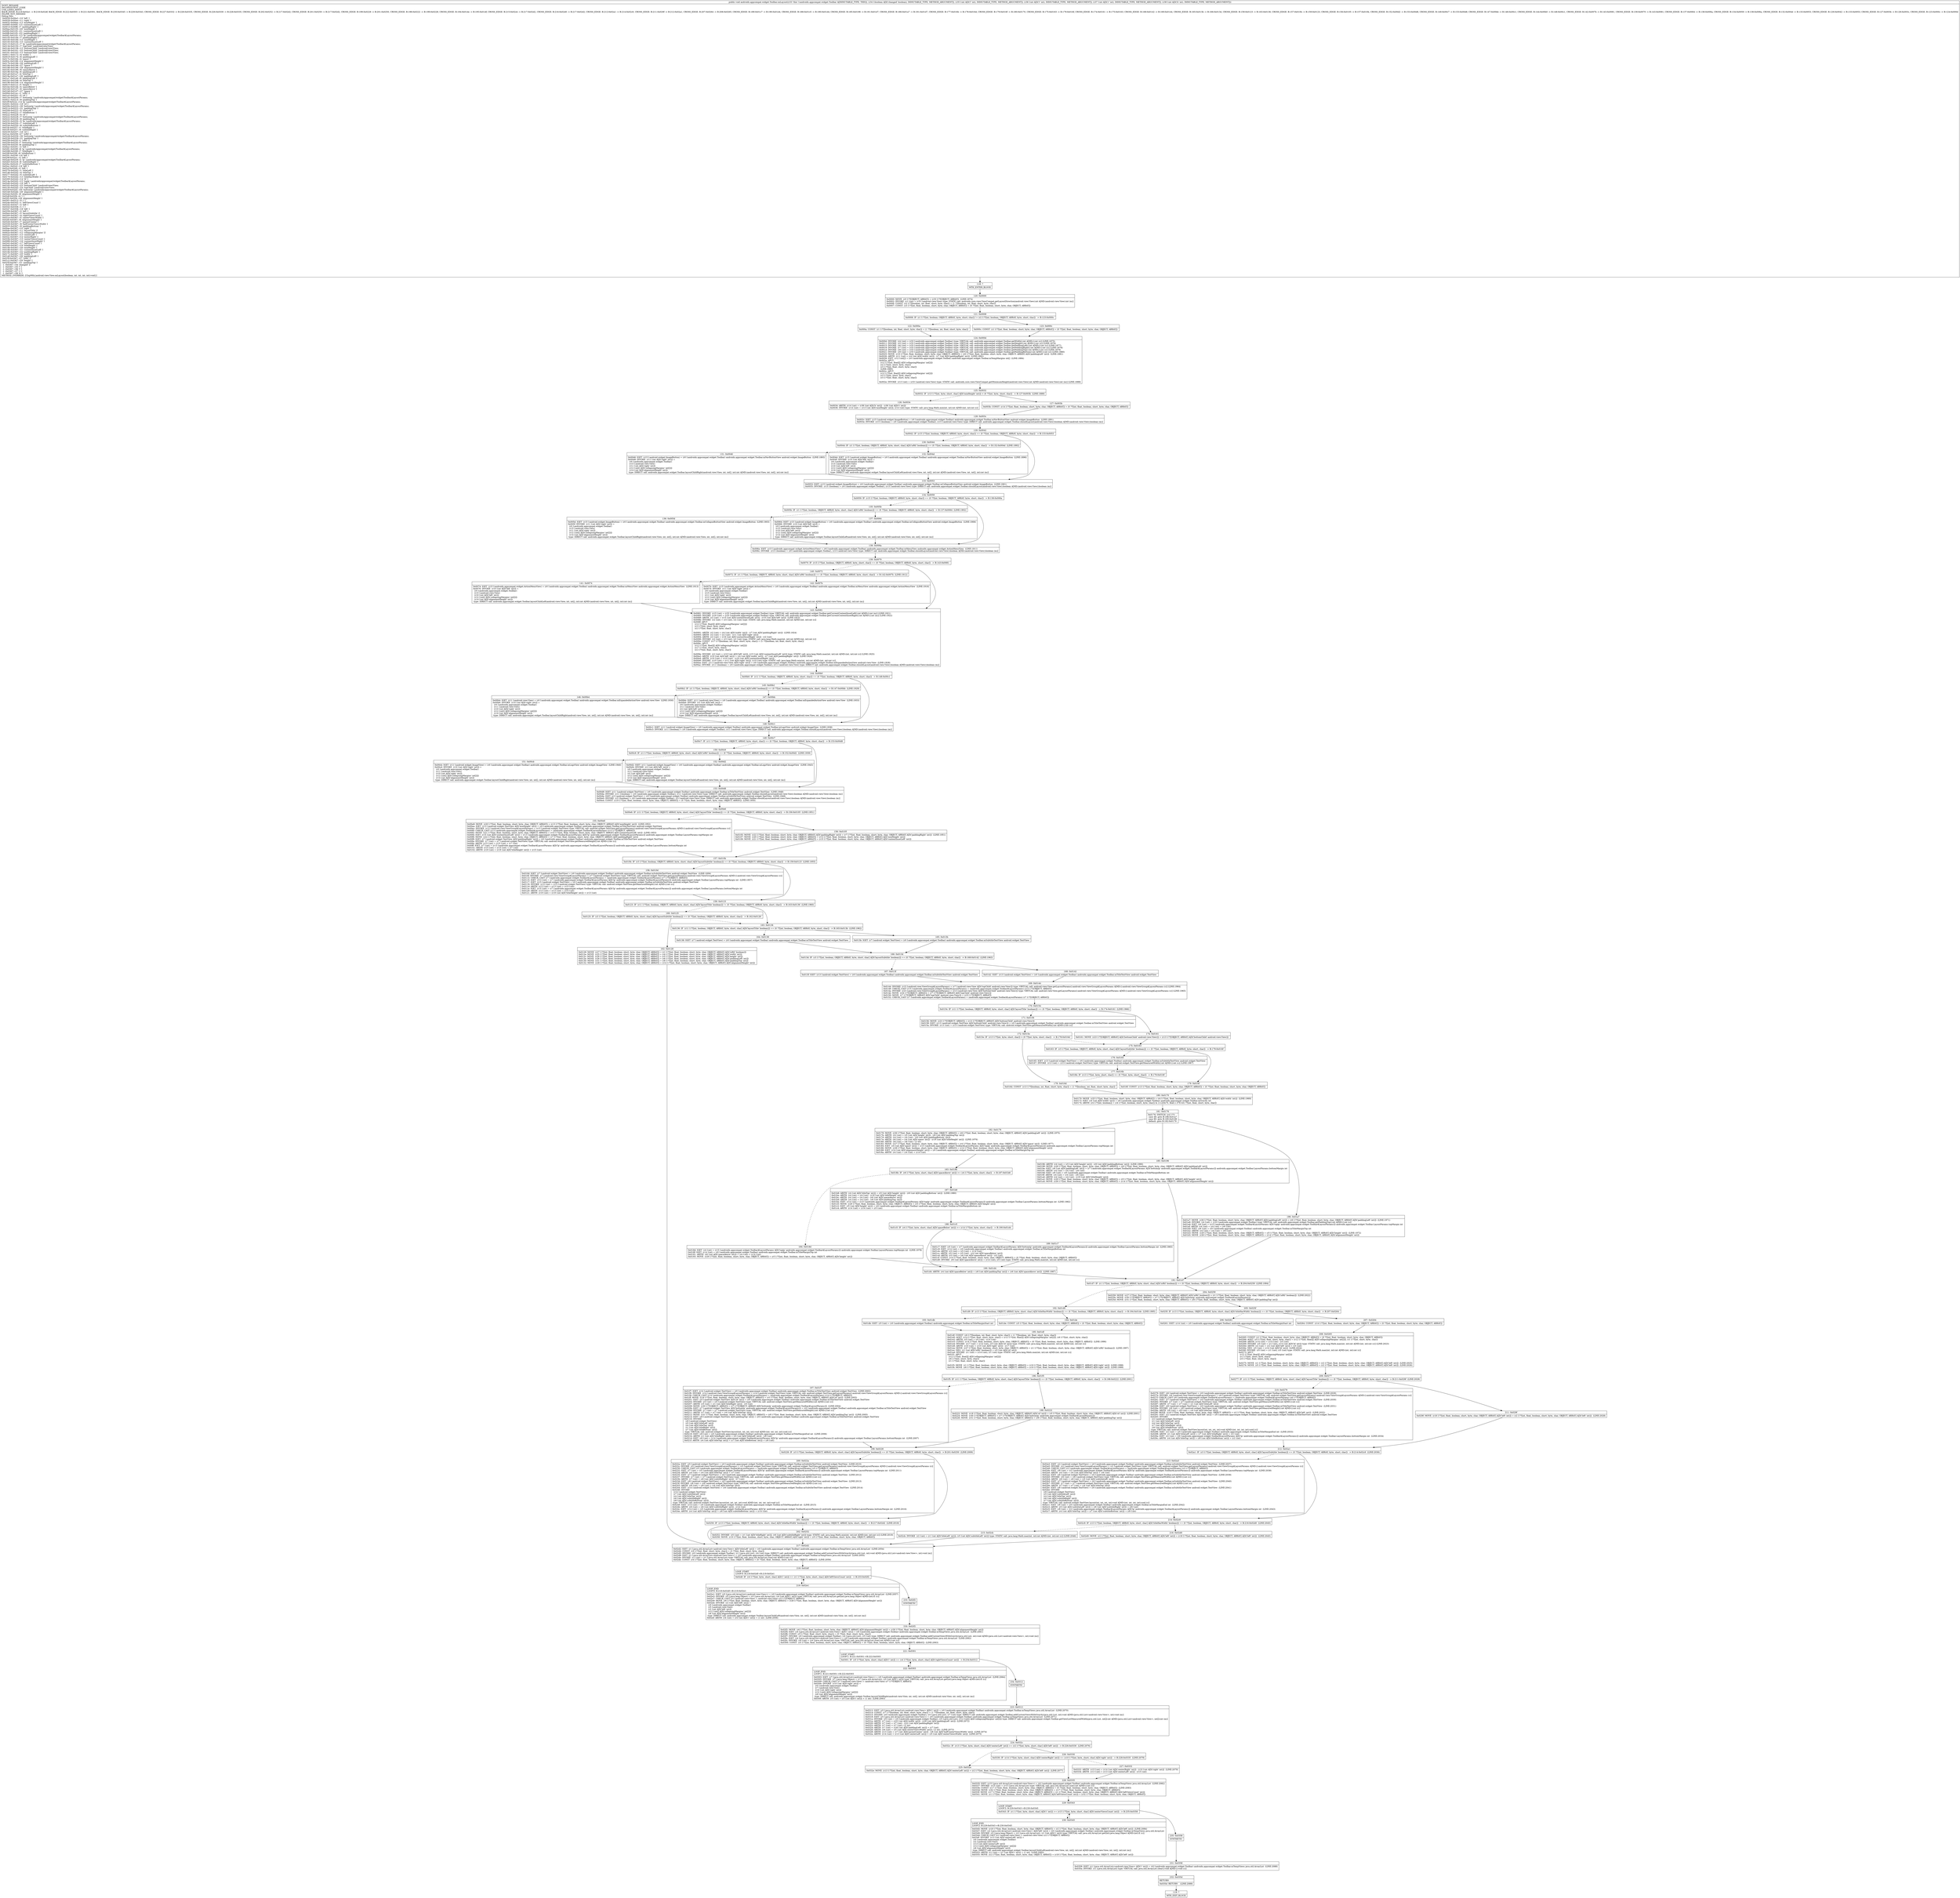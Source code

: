 digraph "CFG forandroidx.appcompat.widget.Toolbar.onLayout(ZIIII)V" {
Node_118 [shape=record,label="{118\:\ ?|MTH_ENTER_BLOCK\l}"];
Node_120 [shape=record,label="{120\:\ 0x0000|0x0000: MOVE  (r0 I:??[OBJECT, ARRAY]) = (r33 I:??[OBJECT, ARRAY])  (LINE:1874)\l0x0002: INVOKE  (r1 I:int) = (r33 I:android.view.View) type: STATIC call: androidx.core.view.ViewCompat.getLayoutDirection(android.view.View):int A[MD:(android.view.View):int (m)]\l0x0006: CONST  (r2 I:??[boolean, int, float, short, byte, char]) = (1 ??[boolean, int, float, short, byte, char]) \l0x0007: CONST  (r3 I:??[int, float, boolean, short, byte, char, OBJECT, ARRAY]) = (0 ??[int, float, boolean, short, byte, char, OBJECT, ARRAY]) \l}"];
Node_121 [shape=record,label="{121\:\ 0x0008|0x0008: IF  (r1 I:??[int, boolean, OBJECT, ARRAY, byte, short, char]) != (r2 I:??[int, boolean, OBJECT, ARRAY, byte, short, char])  \-\> B:123:0x000c \l}"];
Node_122 [shape=record,label="{122\:\ 0x000a|0x000a: CONST  (r1 I:??[boolean, int, float, short, byte, char]) = (1 ??[boolean, int, float, short, byte, char]) \l}"];
Node_124 [shape=record,label="{124\:\ 0x000d|0x000d: INVOKE  (r4 I:int) = (r33 I:androidx.appcompat.widget.Toolbar) type: VIRTUAL call: androidx.appcompat.widget.Toolbar.getWidth():int A[MD:():int (s)] (LINE:1875)\l0x0011: INVOKE  (r5 I:int) = (r33 I:androidx.appcompat.widget.Toolbar) type: VIRTUAL call: androidx.appcompat.widget.Toolbar.getHeight():int A[MD:():int (s)] (LINE:1876)\l0x0015: INVOKE  (r6 I:int) = (r33 I:androidx.appcompat.widget.Toolbar) type: VIRTUAL call: androidx.appcompat.widget.Toolbar.getPaddingLeft():int A[MD:():int (s)] (LINE:1877)\l0x0019: INVOKE  (r7 I:int) = (r33 I:androidx.appcompat.widget.Toolbar) type: VIRTUAL call: androidx.appcompat.widget.Toolbar.getPaddingRight():int A[MD:():int (s)] (LINE:1878)\l0x001d: INVOKE  (r8 I:int) = (r33 I:androidx.appcompat.widget.Toolbar) type: VIRTUAL call: androidx.appcompat.widget.Toolbar.getPaddingTop():int A[MD:():int (s)] (LINE:1879)\l0x0021: INVOKE  (r9 I:int) = (r33 I:androidx.appcompat.widget.Toolbar) type: VIRTUAL call: androidx.appcompat.widget.Toolbar.getPaddingBottom():int A[MD:():int (s)] (LINE:1880)\l0x0025: MOVE  (r10 I:??[int, float, boolean, short, byte, char, OBJECT, ARRAY]) = (r6 I:??[int, float, boolean, short, byte, char, OBJECT, ARRAY] A[D('paddingLeft' int)])  (LINE:1881)\l0x0026: ARITH  (r11 I:int) = (r4 I:int A[D('width' int)]) \- (r7 I:int A[D('paddingRight' int)])  (LINE:1882)\l0x0028: IGET  (r12 I:int[]) = (r0 I:androidx.appcompat.widget.Toolbar) androidx.appcompat.widget.Toolbar.mTempMargins int[]  (LINE:1884)\l0x002a: APUT  \l  (r12 I:??[int, float][] A[D('collapsingMargins' int[])])\l  (r2 I:??[int, short, byte, char])\l  (r3 I:??[int, float, short, byte, char])\l  (LINE:1885)\l0x002c: APUT  \l  (r12 I:??[int, float][] A[D('collapsingMargins' int[])])\l  (r3 I:??[int, short, byte, char])\l  (r3 I:??[int, float, short, byte, char])\l \l0x002e: INVOKE  (r13 I:int) = (r33 I:android.view.View) type: STATIC call: androidx.core.view.ViewCompat.getMinimumHeight(android.view.View):int A[MD:(android.view.View):int (m)] (LINE:1888)\l}"];
Node_125 [shape=record,label="{125\:\ 0x0032|0x0032: IF  (r13 I:??[int, byte, short, char] A[D('minHeight' int)]) \< (0 ??[int, byte, short, char])  \-\> B:127:0x003b  (LINE:1889)\l}"];
Node_126 [shape=record,label="{126\:\ 0x0034|0x0034: ARITH  (r14 I:int) = (r38 I:int A[D('b' int)]) \- (r36 I:int A[D('t' int)]) \l0x0036: INVOKE  (r14 I:int) = (r13 I:int A[D('minHeight' int)]), (r14 I:int) type: STATIC call: java.lang.Math.min(int, int):int A[MD:(int, int):int (c)]\l}"];
Node_128 [shape=record,label="{128\:\ 0x003c|0x003c: IGET  (r15 I:android.widget.ImageButton) = (r0 I:androidx.appcompat.widget.Toolbar) androidx.appcompat.widget.Toolbar.mNavButtonView android.widget.ImageButton  (LINE:1891)\l0x003e: INVOKE  (r15 I:boolean) = (r0 I:androidx.appcompat.widget.Toolbar), (r15 I:android.view.View) type: DIRECT call: androidx.appcompat.widget.Toolbar.shouldLayout(android.view.View):boolean A[MD:(android.view.View):boolean (m)]\l}"];
Node_129 [shape=record,label="{129\:\ 0x0042|0x0042: IF  (r15 I:??[int, boolean, OBJECT, ARRAY, byte, short, char]) == (0 ??[int, boolean, OBJECT, ARRAY, byte, short, char])  \-\> B:133:0x0053 \l}"];
Node_130 [shape=record,label="{130\:\ 0x0044|0x0044: IF  (r1 I:??[int, boolean, OBJECT, ARRAY, byte, short, char] A[D('isRtl' boolean)]) == (0 ??[int, boolean, OBJECT, ARRAY, byte, short, char])  \-\> B:132:0x004d  (LINE:1892)\l}"];
Node_131 [shape=record,label="{131\:\ 0x0046|0x0046: IGET  (r15 I:android.widget.ImageButton) = (r0 I:androidx.appcompat.widget.Toolbar) androidx.appcompat.widget.Toolbar.mNavButtonView android.widget.ImageButton  (LINE:1893)\l0x0048: INVOKE  (r11 I:int A[D('right' int)]) = \l  (r0 I:androidx.appcompat.widget.Toolbar)\l  (r15 I:android.view.View)\l  (r11 I:int A[D('right' int)])\l  (r12 I:int[] A[D('collapsingMargins' int[])])\l  (r14 I:int A[D('alignmentHeight' int)])\l type: DIRECT call: androidx.appcompat.widget.Toolbar.layoutChildRight(android.view.View, int, int[], int):int A[MD:(android.view.View, int, int[], int):int (m)]\l}"];
Node_132 [shape=record,label="{132\:\ 0x004d|0x004d: IGET  (r15 I:android.widget.ImageButton) = (r0 I:androidx.appcompat.widget.Toolbar) androidx.appcompat.widget.Toolbar.mNavButtonView android.widget.ImageButton  (LINE:1896)\l0x004f: INVOKE  (r10 I:int A[D('left' int)]) = \l  (r0 I:androidx.appcompat.widget.Toolbar)\l  (r15 I:android.view.View)\l  (r10 I:int A[D('left' int)])\l  (r12 I:int[] A[D('collapsingMargins' int[])])\l  (r14 I:int A[D('alignmentHeight' int)])\l type: DIRECT call: androidx.appcompat.widget.Toolbar.layoutChildLeft(android.view.View, int, int[], int):int A[MD:(android.view.View, int, int[], int):int (m)]\l}"];
Node_133 [shape=record,label="{133\:\ 0x0053|0x0053: IGET  (r15 I:android.widget.ImageButton) = (r0 I:androidx.appcompat.widget.Toolbar) androidx.appcompat.widget.Toolbar.mCollapseButtonView android.widget.ImageButton  (LINE:1901)\l0x0055: INVOKE  (r15 I:boolean) = (r0 I:androidx.appcompat.widget.Toolbar), (r15 I:android.view.View) type: DIRECT call: androidx.appcompat.widget.Toolbar.shouldLayout(android.view.View):boolean A[MD:(android.view.View):boolean (m)]\l}"];
Node_134 [shape=record,label="{134\:\ 0x0059|0x0059: IF  (r15 I:??[int, boolean, OBJECT, ARRAY, byte, short, char]) == (0 ??[int, boolean, OBJECT, ARRAY, byte, short, char])  \-\> B:138:0x006a \l}"];
Node_135 [shape=record,label="{135\:\ 0x005b|0x005b: IF  (r1 I:??[int, boolean, OBJECT, ARRAY, byte, short, char] A[D('isRtl' boolean)]) == (0 ??[int, boolean, OBJECT, ARRAY, byte, short, char])  \-\> B:137:0x0064  (LINE:1902)\l}"];
Node_136 [shape=record,label="{136\:\ 0x005d|0x005d: IGET  (r15 I:android.widget.ImageButton) = (r0 I:androidx.appcompat.widget.Toolbar) androidx.appcompat.widget.Toolbar.mCollapseButtonView android.widget.ImageButton  (LINE:1903)\l0x005f: INVOKE  (r11 I:int A[D('right' int)]) = \l  (r0 I:androidx.appcompat.widget.Toolbar)\l  (r15 I:android.view.View)\l  (r11 I:int A[D('right' int)])\l  (r12 I:int[] A[D('collapsingMargins' int[])])\l  (r14 I:int A[D('alignmentHeight' int)])\l type: DIRECT call: androidx.appcompat.widget.Toolbar.layoutChildRight(android.view.View, int, int[], int):int A[MD:(android.view.View, int, int[], int):int (m)]\l}"];
Node_137 [shape=record,label="{137\:\ 0x0064|0x0064: IGET  (r15 I:android.widget.ImageButton) = (r0 I:androidx.appcompat.widget.Toolbar) androidx.appcompat.widget.Toolbar.mCollapseButtonView android.widget.ImageButton  (LINE:1906)\l0x0066: INVOKE  (r10 I:int A[D('left' int)]) = \l  (r0 I:androidx.appcompat.widget.Toolbar)\l  (r15 I:android.view.View)\l  (r10 I:int A[D('left' int)])\l  (r12 I:int[] A[D('collapsingMargins' int[])])\l  (r14 I:int A[D('alignmentHeight' int)])\l type: DIRECT call: androidx.appcompat.widget.Toolbar.layoutChildLeft(android.view.View, int, int[], int):int A[MD:(android.view.View, int, int[], int):int (m)]\l}"];
Node_138 [shape=record,label="{138\:\ 0x006a|0x006a: IGET  (r15 I:androidx.appcompat.widget.ActionMenuView) = (r0 I:androidx.appcompat.widget.Toolbar) androidx.appcompat.widget.Toolbar.mMenuView androidx.appcompat.widget.ActionMenuView  (LINE:1911)\l0x006c: INVOKE  (r15 I:boolean) = (r0 I:androidx.appcompat.widget.Toolbar), (r15 I:android.view.View) type: DIRECT call: androidx.appcompat.widget.Toolbar.shouldLayout(android.view.View):boolean A[MD:(android.view.View):boolean (m)]\l}"];
Node_139 [shape=record,label="{139\:\ 0x0070|0x0070: IF  (r15 I:??[int, boolean, OBJECT, ARRAY, byte, short, char]) == (0 ??[int, boolean, OBJECT, ARRAY, byte, short, char])  \-\> B:143:0x0081 \l}"];
Node_140 [shape=record,label="{140\:\ 0x0072|0x0072: IF  (r1 I:??[int, boolean, OBJECT, ARRAY, byte, short, char] A[D('isRtl' boolean)]) == (0 ??[int, boolean, OBJECT, ARRAY, byte, short, char])  \-\> B:142:0x007b  (LINE:1912)\l}"];
Node_141 [shape=record,label="{141\:\ 0x0074|0x0074: IGET  (r15 I:androidx.appcompat.widget.ActionMenuView) = (r0 I:androidx.appcompat.widget.Toolbar) androidx.appcompat.widget.Toolbar.mMenuView androidx.appcompat.widget.ActionMenuView  (LINE:1913)\l0x0076: INVOKE  (r10 I:int A[D('left' int)]) = \l  (r0 I:androidx.appcompat.widget.Toolbar)\l  (r15 I:android.view.View)\l  (r10 I:int A[D('left' int)])\l  (r12 I:int[] A[D('collapsingMargins' int[])])\l  (r14 I:int A[D('alignmentHeight' int)])\l type: DIRECT call: androidx.appcompat.widget.Toolbar.layoutChildLeft(android.view.View, int, int[], int):int A[MD:(android.view.View, int, int[], int):int (m)]\l}"];
Node_142 [shape=record,label="{142\:\ 0x007b|0x007b: IGET  (r15 I:androidx.appcompat.widget.ActionMenuView) = (r0 I:androidx.appcompat.widget.Toolbar) androidx.appcompat.widget.Toolbar.mMenuView androidx.appcompat.widget.ActionMenuView  (LINE:1916)\l0x007d: INVOKE  (r11 I:int A[D('right' int)]) = \l  (r0 I:androidx.appcompat.widget.Toolbar)\l  (r15 I:android.view.View)\l  (r11 I:int A[D('right' int)])\l  (r12 I:int[] A[D('collapsingMargins' int[])])\l  (r14 I:int A[D('alignmentHeight' int)])\l type: DIRECT call: androidx.appcompat.widget.Toolbar.layoutChildRight(android.view.View, int, int[], int):int A[MD:(android.view.View, int, int[], int):int (m)]\l}"];
Node_143 [shape=record,label="{143\:\ 0x0081|0x0081: INVOKE  (r15 I:int) = (r33 I:androidx.appcompat.widget.Toolbar) type: VIRTUAL call: androidx.appcompat.widget.Toolbar.getCurrentContentInsetLeft():int A[MD:():int (m)] (LINE:1921)\l0x0085: INVOKE  (r16 I:int) = (r33 I:androidx.appcompat.widget.Toolbar) type: VIRTUAL call: androidx.appcompat.widget.Toolbar.getCurrentContentInsetRight():int A[MD:():int (m)] (LINE:1922)\l0x0089: ARITH  (r2 I:int) = (r15 I:int A[D('contentInsetLeft' int)]) \- (r10 I:int A[D('left' int)])  (LINE:1923)\l0x008b: INVOKE  (r2 I:int) = (r3 I:int), (r2 I:int) type: STATIC call: java.lang.Math.max(int, int):int A[MD:(int, int):int (c)]\l0x008f: APUT  \l  (r12 I:??[int, float][] A[D('collapsingMargins' int[])])\l  (r3 I:??[int, short, byte, char])\l  (r2 I:??[int, float, short, byte, char])\l \l0x0091: ARITH  (r2 I:int) = (r4 I:int A[D('width' int)]) \- (r7 I:int A[D('paddingRight' int)])  (LINE:1924)\l0x0093: ARITH  (r2 I:int) = (r2 I:int) \- (r11 I:int A[D('right' int)]) \l0x0094: ARITH  (r2 I:int) = (r16 I:int A[D('contentInsetRight' int)]) \- (r2 I:int) \l0x0096: INVOKE  (r2 I:int) = (r3 I:int), (r2 I:int) type: STATIC call: java.lang.Math.max(int, int):int A[MD:(int, int):int (c)]\l0x009a: CONST  (r17 I:??[boolean, int, float, short, byte, char]) = (1 ??[boolean, int, float, short, byte, char]) \l0x009c: APUT  \l  (r12 I:??[int, float][] A[D('collapsingMargins' int[])])\l  (r17 I:??[int, short, byte, char])\l  (r2 I:??[int, float, short, byte, char])\l \l0x009e: INVOKE  (r2 I:int) = (r10 I:int A[D('left' int)]), (r15 I:int A[D('contentInsetLeft' int)]) type: STATIC call: java.lang.Math.max(int, int):int A[MD:(int, int):int (c)] (LINE:1925)\l0x00a2: ARITH  (r10 I:int A[D('left' int)]) = (r4 I:int A[D('width' int)]) \- (r7 I:int A[D('paddingRight' int)])  (LINE:1926)\l0x00a4: ARITH  (r10 I:int) = (r10 I:int) \- (r16 I:int A[D('contentInsetRight' int)]) \l0x00a6: INVOKE  (r10 I:int) = (r11 I:int A[D('right' int)]), (r10 I:int) type: STATIC call: java.lang.Math.min(int, int):int A[MD:(int, int):int (c)]\l0x00aa: IGET  (r11 I:android.view.View A[D('right' int)]) = (r0 I:androidx.appcompat.widget.Toolbar) androidx.appcompat.widget.Toolbar.mExpandedActionView android.view.View  (LINE:1928)\l0x00ac: INVOKE  (r11 I:boolean) = (r0 I:androidx.appcompat.widget.Toolbar), (r11 I:android.view.View) type: DIRECT call: androidx.appcompat.widget.Toolbar.shouldLayout(android.view.View):boolean A[MD:(android.view.View):boolean (m)]\l}"];
Node_144 [shape=record,label="{144\:\ 0x00b0|0x00b0: IF  (r11 I:??[int, boolean, OBJECT, ARRAY, byte, short, char]) == (0 ??[int, boolean, OBJECT, ARRAY, byte, short, char])  \-\> B:148:0x00c1 \l}"];
Node_145 [shape=record,label="{145\:\ 0x00b2|0x00b2: IF  (r1 I:??[int, boolean, OBJECT, ARRAY, byte, short, char] A[D('isRtl' boolean)]) == (0 ??[int, boolean, OBJECT, ARRAY, byte, short, char])  \-\> B:147:0x00bb  (LINE:1929)\l}"];
Node_146 [shape=record,label="{146\:\ 0x00b4|0x00b4: IGET  (r11 I:android.view.View) = (r0 I:androidx.appcompat.widget.Toolbar) androidx.appcompat.widget.Toolbar.mExpandedActionView android.view.View  (LINE:1930)\l0x00b6: INVOKE  (r10 I:int A[D('right' int)]) = \l  (r0 I:androidx.appcompat.widget.Toolbar)\l  (r11 I:android.view.View)\l  (r10 I:int A[D('right' int)])\l  (r12 I:int[] A[D('collapsingMargins' int[])])\l  (r14 I:int A[D('alignmentHeight' int)])\l type: DIRECT call: androidx.appcompat.widget.Toolbar.layoutChildRight(android.view.View, int, int[], int):int A[MD:(android.view.View, int, int[], int):int (m)]\l}"];
Node_147 [shape=record,label="{147\:\ 0x00bb|0x00bb: IGET  (r11 I:android.view.View) = (r0 I:androidx.appcompat.widget.Toolbar) androidx.appcompat.widget.Toolbar.mExpandedActionView android.view.View  (LINE:1933)\l0x00bd: INVOKE  (r2 I:int A[D('left' int)]) = \l  (r0 I:androidx.appcompat.widget.Toolbar)\l  (r11 I:android.view.View)\l  (r2 I:int A[D('left' int)])\l  (r12 I:int[] A[D('collapsingMargins' int[])])\l  (r14 I:int A[D('alignmentHeight' int)])\l type: DIRECT call: androidx.appcompat.widget.Toolbar.layoutChildLeft(android.view.View, int, int[], int):int A[MD:(android.view.View, int, int[], int):int (m)]\l}"];
Node_148 [shape=record,label="{148\:\ 0x00c1|0x00c1: IGET  (r11 I:android.widget.ImageView) = (r0 I:androidx.appcompat.widget.Toolbar) androidx.appcompat.widget.Toolbar.mLogoView android.widget.ImageView  (LINE:1938)\l0x00c3: INVOKE  (r11 I:boolean) = (r0 I:androidx.appcompat.widget.Toolbar), (r11 I:android.view.View) type: DIRECT call: androidx.appcompat.widget.Toolbar.shouldLayout(android.view.View):boolean A[MD:(android.view.View):boolean (m)]\l}"];
Node_149 [shape=record,label="{149\:\ 0x00c7|0x00c7: IF  (r11 I:??[int, boolean, OBJECT, ARRAY, byte, short, char]) == (0 ??[int, boolean, OBJECT, ARRAY, byte, short, char])  \-\> B:153:0x00d8 \l}"];
Node_150 [shape=record,label="{150\:\ 0x00c9|0x00c9: IF  (r1 I:??[int, boolean, OBJECT, ARRAY, byte, short, char] A[D('isRtl' boolean)]) == (0 ??[int, boolean, OBJECT, ARRAY, byte, short, char])  \-\> B:152:0x00d2  (LINE:1939)\l}"];
Node_151 [shape=record,label="{151\:\ 0x00cb|0x00cb: IGET  (r11 I:android.widget.ImageView) = (r0 I:androidx.appcompat.widget.Toolbar) androidx.appcompat.widget.Toolbar.mLogoView android.widget.ImageView  (LINE:1940)\l0x00cd: INVOKE  (r10 I:int A[D('right' int)]) = \l  (r0 I:androidx.appcompat.widget.Toolbar)\l  (r11 I:android.view.View)\l  (r10 I:int A[D('right' int)])\l  (r12 I:int[] A[D('collapsingMargins' int[])])\l  (r14 I:int A[D('alignmentHeight' int)])\l type: DIRECT call: androidx.appcompat.widget.Toolbar.layoutChildRight(android.view.View, int, int[], int):int A[MD:(android.view.View, int, int[], int):int (m)]\l}"];
Node_152 [shape=record,label="{152\:\ 0x00d2|0x00d2: IGET  (r11 I:android.widget.ImageView) = (r0 I:androidx.appcompat.widget.Toolbar) androidx.appcompat.widget.Toolbar.mLogoView android.widget.ImageView  (LINE:1943)\l0x00d4: INVOKE  (r2 I:int A[D('left' int)]) = \l  (r0 I:androidx.appcompat.widget.Toolbar)\l  (r11 I:android.view.View)\l  (r2 I:int A[D('left' int)])\l  (r12 I:int[] A[D('collapsingMargins' int[])])\l  (r14 I:int A[D('alignmentHeight' int)])\l type: DIRECT call: androidx.appcompat.widget.Toolbar.layoutChildLeft(android.view.View, int, int[], int):int A[MD:(android.view.View, int, int[], int):int (m)]\l}"];
Node_153 [shape=record,label="{153\:\ 0x00d8|0x00d8: IGET  (r11 I:android.widget.TextView) = (r0 I:androidx.appcompat.widget.Toolbar) androidx.appcompat.widget.Toolbar.mTitleTextView android.widget.TextView  (LINE:1948)\l0x00da: INVOKE  (r11 I:boolean) = (r0 I:androidx.appcompat.widget.Toolbar), (r11 I:android.view.View) type: DIRECT call: androidx.appcompat.widget.Toolbar.shouldLayout(android.view.View):boolean A[MD:(android.view.View):boolean (m)]\l0x00de: IGET  (r3 I:android.widget.TextView) = (r0 I:androidx.appcompat.widget.Toolbar) androidx.appcompat.widget.Toolbar.mSubtitleTextView android.widget.TextView  (LINE:1949)\l0x00e0: INVOKE  (r3 I:boolean) = (r0 I:androidx.appcompat.widget.Toolbar), (r3 I:android.view.View) type: DIRECT call: androidx.appcompat.widget.Toolbar.shouldLayout(android.view.View):boolean A[MD:(android.view.View):boolean (m)]\l0x00e4: CONST  (r19 I:??[int, float, boolean, short, byte, char, OBJECT, ARRAY]) = (0 ??[int, float, boolean, short, byte, char, OBJECT, ARRAY])  (LINE:1950)\l}"];
Node_154 [shape=record,label="{154\:\ 0x00e6|0x00e6: IF  (r11 I:??[int, boolean, OBJECT, ARRAY, byte, short, char] A[D('layoutTitle' boolean)]) == (0 ??[int, boolean, OBJECT, ARRAY, byte, short, char])  \-\> B:156:0x0105  (LINE:1951)\l}"];
Node_155 [shape=record,label="{155\:\ 0x00e8|0x00e8: MOVE  (r20 I:??[int, float, boolean, short, byte, char, OBJECT, ARRAY]) = (r13 I:??[int, float, boolean, short, byte, char, OBJECT, ARRAY] A[D('minHeight' int)])  (LINE:1952)\l0x00ea: IGET  (r13 I:android.widget.TextView A[D('minHeight' int)]) = (r0 I:androidx.appcompat.widget.Toolbar) androidx.appcompat.widget.Toolbar.mTitleTextView android.widget.TextView \l0x00ec: INVOKE  (r13 I:android.view.ViewGroup$LayoutParams) = (r13 I:android.widget.TextView) type: VIRTUAL call: android.widget.TextView.getLayoutParams():android.view.ViewGroup$LayoutParams A[MD:():android.view.ViewGroup$LayoutParams (c)]\l0x00f0: CHECK_CAST (r13 I:androidx.appcompat.widget.Toolbar$LayoutParams) = (androidx.appcompat.widget.Toolbar$LayoutParams) (r13 I:??[OBJECT, ARRAY]) \l0x00f2: MOVE  (r21 I:??[int, float, boolean, short, byte, char, OBJECT, ARRAY]) = (r15 I:??[int, float, boolean, short, byte, char, OBJECT, ARRAY] A[D('contentInsetLeft' int)])  (LINE:1953)\l0x00f4: IGET  (r15 I:int A[D('contentInsetLeft' int)]) = (r13 I:androidx.appcompat.widget.Toolbar$LayoutParams A[D('lp' androidx.appcompat.widget.Toolbar$LayoutParams)]) androidx.appcompat.widget.Toolbar.LayoutParams.topMargin int \l0x00f6: MOVE  (r22 I:??[int, float, boolean, short, byte, char, OBJECT, ARRAY]) = (r7 I:??[int, float, boolean, short, byte, char, OBJECT, ARRAY] A[D('paddingRight' int)]) \l0x00f8: IGET  (r7 I:android.widget.TextView A[D('paddingRight' int)]) = (r0 I:androidx.appcompat.widget.Toolbar) androidx.appcompat.widget.Toolbar.mTitleTextView android.widget.TextView \l0x00fa: INVOKE  (r7 I:int) = (r7 I:android.widget.TextView) type: VIRTUAL call: android.widget.TextView.getMeasuredHeight():int A[MD:():int (c)]\l0x00fe: ARITH  (r15 I:int) = (r15 I:int) + (r7 I:int) \l0x00ff: IGET  (r7 I:int) = (r13 I:androidx.appcompat.widget.Toolbar$LayoutParams A[D('lp' androidx.appcompat.widget.Toolbar$LayoutParams)]) androidx.appcompat.widget.Toolbar.LayoutParams.bottomMargin int \l0x0101: ARITH  (r15 I:int) = (r15 I:int) + (r7 I:int) \l0x0102: ARITH  (r19 I:int) = (r19 I:int A[D('titleHeight' int)]) + (r15 I:int) \l}"];
Node_157 [shape=record,label="{157\:\ 0x010b|0x010b: IF  (r3 I:??[int, boolean, OBJECT, ARRAY, byte, short, char] A[D('layoutSubtitle' boolean)]) == (0 ??[int, boolean, OBJECT, ARRAY, byte, short, char])  \-\> B:159:0x0123  (LINE:1955)\l}"];
Node_158 [shape=record,label="{158\:\ 0x010d|0x010d: IGET  (r7 I:android.widget.TextView) = (r0 I:androidx.appcompat.widget.Toolbar) androidx.appcompat.widget.Toolbar.mSubtitleTextView android.widget.TextView  (LINE:1956)\l0x010f: INVOKE  (r7 I:android.view.ViewGroup$LayoutParams) = (r7 I:android.widget.TextView) type: VIRTUAL call: android.widget.TextView.getLayoutParams():android.view.ViewGroup$LayoutParams A[MD:():android.view.ViewGroup$LayoutParams (c)]\l0x0113: CHECK_CAST (r7 I:androidx.appcompat.widget.Toolbar$LayoutParams) = (androidx.appcompat.widget.Toolbar$LayoutParams) (r7 I:??[OBJECT, ARRAY]) \l0x0115: IGET  (r13 I:int) = (r7 I:androidx.appcompat.widget.Toolbar$LayoutParams A[D('lp' androidx.appcompat.widget.Toolbar$LayoutParams)]) androidx.appcompat.widget.Toolbar.LayoutParams.topMargin int  (LINE:1957)\l0x0117: IGET  (r15 I:android.widget.TextView) = (r0 I:androidx.appcompat.widget.Toolbar) androidx.appcompat.widget.Toolbar.mSubtitleTextView android.widget.TextView \l0x0119: INVOKE  (r15 I:int) = (r15 I:android.widget.TextView) type: VIRTUAL call: android.widget.TextView.getMeasuredHeight():int A[MD:():int (c)]\l0x011d: ARITH  (r13 I:int) = (r13 I:int) + (r15 I:int) \l0x011e: IGET  (r15 I:int) = (r7 I:androidx.appcompat.widget.Toolbar$LayoutParams A[D('lp' androidx.appcompat.widget.Toolbar$LayoutParams)]) androidx.appcompat.widget.Toolbar.LayoutParams.bottomMargin int \l0x0120: ARITH  (r13 I:int) = (r13 I:int) + (r15 I:int) \l0x0121: ARITH  (r19 I:int) = (r19 I:int A[D('titleHeight' int)]) + (r13 I:int) \l}"];
Node_159 [shape=record,label="{159\:\ 0x0123|0x0123: IF  (r11 I:??[int, boolean, OBJECT, ARRAY, byte, short, char] A[D('layoutTitle' boolean)]) != (0 ??[int, boolean, OBJECT, ARRAY, byte, short, char])  \-\> B:163:0x0136  (LINE:1960)\l}"];
Node_160 [shape=record,label="{160\:\ 0x0125|0x0125: IF  (r3 I:??[int, boolean, OBJECT, ARRAY, byte, short, char] A[D('layoutSubtitle' boolean)]) == (0 ??[int, boolean, OBJECT, ARRAY, byte, short, char])  \-\> B:162:0x0128 \l}"];
Node_162 [shape=record,label="{162\:\ 0x0128|0x0128: MOVE  (r27 I:??[int, float, boolean, short, byte, char, OBJECT, ARRAY]) = (r1 I:??[int, float, boolean, short, byte, char, OBJECT, ARRAY] A[D('isRtl' boolean)]) \l0x012a: MOVE  (r25 I:??[int, float, boolean, short, byte, char, OBJECT, ARRAY]) = (r4 I:??[int, float, boolean, short, byte, char, OBJECT, ARRAY] A[D('width' int)]) \l0x012c: MOVE  (r29 I:??[int, float, boolean, short, byte, char, OBJECT, ARRAY]) = (r5 I:??[int, float, boolean, short, byte, char, OBJECT, ARRAY] A[D('height' int)]) \l0x012e: MOVE  (r26 I:??[int, float, boolean, short, byte, char, OBJECT, ARRAY]) = (r6 I:??[int, float, boolean, short, byte, char, OBJECT, ARRAY] A[D('paddingLeft' int)]) \l0x0130: MOVE  (r31 I:??[int, float, boolean, short, byte, char, OBJECT, ARRAY]) = (r8 I:??[int, float, boolean, short, byte, char, OBJECT, ARRAY] A[D('paddingTop' int)]) \l0x0132: MOVE  (r28 I:??[int, float, boolean, short, byte, char, OBJECT, ARRAY]) = (r14 I:??[int, float, boolean, short, byte, char, OBJECT, ARRAY] A[D('alignmentHeight' int)]) \l}"];
Node_217 [shape=record,label="{217\:\ 0x02d2|0x02d2: IGET  (r1 I:java.util.ArrayList\<android.view.View\> A[D('titleLeft' int)]) = (r0 I:androidx.appcompat.widget.Toolbar) androidx.appcompat.widget.Toolbar.mTempViews java.util.ArrayList  (LINE:2054)\l0x02d4: CONST  (r4 I:??[int, float, short, byte, char]) = (3 ??[int, float, short, byte, char]) \l0x02d5: INVOKE  (r0 I:androidx.appcompat.widget.Toolbar), (r1 I:java.util.List), (r4 I:int) type: DIRECT call: androidx.appcompat.widget.Toolbar.addCustomViewsWithGravity(java.util.List, int):void A[MD:(java.util.List\<android.view.View\>, int):void (m)]\l0x02d8: IGET  (r1 I:java.util.ArrayList\<android.view.View\>) = (r0 I:androidx.appcompat.widget.Toolbar) androidx.appcompat.widget.Toolbar.mTempViews java.util.ArrayList  (LINE:2055)\l0x02da: INVOKE  (r1 I:int) = (r1 I:java.util.ArrayList) type: VIRTUAL call: java.util.ArrayList.size():int A[MD:():int (c)]\l0x02de: CONST  (r4 I:??[int, float, boolean, short, byte, char, OBJECT, ARRAY]) = (0 ??[int, float, boolean, short, byte, char, OBJECT, ARRAY])  (LINE:2056)\l}"];
Node_218 [shape=record,label="{218\:\ 0x02df|LOOP_START\lLOOP:0: B:218:0x02df\-\>B:219:0x02e1\l|0x02df: IF  (r4 I:??[int, byte, short, char] A[D('i' int)]) \>= (r1 I:??[int, byte, short, char] A[D('leftViewsCount' int)])  \-\> B:233:0x02f2 \l}"];
Node_219 [shape=record,label="{219\:\ 0x02e1|LOOP_END\lLOOP:0: B:218:0x02df\-\>B:219:0x02e1\l|0x02e1: IGET  (r5 I:java.util.ArrayList\<android.view.View\>) = (r0 I:androidx.appcompat.widget.Toolbar) androidx.appcompat.widget.Toolbar.mTempViews java.util.ArrayList  (LINE:2057)\l0x02e3: INVOKE  (r5 I:java.lang.Object) = (r5 I:java.util.ArrayList), (r4 I:int A[D('i' int)]) type: VIRTUAL call: java.util.ArrayList.get(int):java.lang.Object A[MD:(int):E (c)]\l0x02e7: CHECK_CAST (r5 I:android.view.View) = (android.view.View) (r5 I:??[OBJECT, ARRAY]) \l0x02e9: MOVE  (r6 I:??[int, float, boolean, short, byte, char, OBJECT, ARRAY]) = (r28 I:??[int, float, boolean, short, byte, char, OBJECT, ARRAY] A[D('alignmentHeight' int)]) \l0x02eb: INVOKE  (r2 I:int A[D('left' int)]) = \l  (r0 I:androidx.appcompat.widget.Toolbar)\l  (r5 I:android.view.View)\l  (r2 I:int A[D('left' int)])\l  (r12 I:int[] A[D('collapsingMargins' int[])])\l  (r6 I:int A[D('alignmentHeight' int)])\l type: DIRECT call: androidx.appcompat.widget.Toolbar.layoutChildLeft(android.view.View, int, int[], int):int A[MD:(android.view.View, int, int[], int):int (m)]\l0x02ef: ARITH  (r4 I:int) = (r4 I:int A[D('i' int)]) + (1 int)  (LINE:2056)\l}"];
Node_233 [shape=record,label="{233\:\ 0x02f2|SYNTHETIC\l}"];
Node_220 [shape=record,label="{220\:\ 0x02f2|0x02f2: MOVE  (r6 I:??[int, float, boolean, short, byte, char, OBJECT, ARRAY] A[D('alignmentHeight' int)]) = (r28 I:??[int, float, boolean, short, byte, char, OBJECT, ARRAY] A[D('alignmentHeight' int)]) \l0x02f4: IGET  (r4 I:java.util.ArrayList\<android.view.View\> A[D('i' int)]) = (r0 I:androidx.appcompat.widget.Toolbar) androidx.appcompat.widget.Toolbar.mTempViews java.util.ArrayList  (LINE:2061)\l0x02f6: CONST  (r5 I:??[int, float, short, byte, char]) = (5 ??[int, float, short, byte, char]) \l0x02f7: INVOKE  (r0 I:androidx.appcompat.widget.Toolbar), (r4 I:java.util.List), (r5 I:int) type: DIRECT call: androidx.appcompat.widget.Toolbar.addCustomViewsWithGravity(java.util.List, int):void A[MD:(java.util.List\<android.view.View\>, int):void (m)]\l0x02fa: IGET  (r4 I:java.util.ArrayList\<android.view.View\>) = (r0 I:androidx.appcompat.widget.Toolbar) androidx.appcompat.widget.Toolbar.mTempViews java.util.ArrayList  (LINE:2062)\l0x02fc: INVOKE  (r4 I:int) = (r4 I:java.util.ArrayList) type: VIRTUAL call: java.util.ArrayList.size():int A[MD:():int (c)]\l0x0300: CONST  (r5 I:??[int, float, boolean, short, byte, char, OBJECT, ARRAY]) = (0 ??[int, float, boolean, short, byte, char, OBJECT, ARRAY])  (LINE:2063)\l}"];
Node_221 [shape=record,label="{221\:\ 0x0301|LOOP_START\lLOOP:1: B:221:0x0301\-\>B:222:0x0303\l|0x0301: IF  (r5 I:??[int, byte, short, char] A[D('i' int)]) \>= (r4 I:??[int, byte, short, char] A[D('rightViewsCount' int)])  \-\> B:234:0x0312 \l}"];
Node_222 [shape=record,label="{222\:\ 0x0303|LOOP_END\lLOOP:1: B:221:0x0301\-\>B:222:0x0303\l|0x0303: IGET  (r7 I:java.util.ArrayList\<android.view.View\>) = (r0 I:androidx.appcompat.widget.Toolbar) androidx.appcompat.widget.Toolbar.mTempViews java.util.ArrayList  (LINE:2064)\l0x0305: INVOKE  (r7 I:java.lang.Object) = (r7 I:java.util.ArrayList), (r5 I:int A[D('i' int)]) type: VIRTUAL call: java.util.ArrayList.get(int):java.lang.Object A[MD:(int):E (c)]\l0x0309: CHECK_CAST (r7 I:android.view.View) = (android.view.View) (r7 I:??[OBJECT, ARRAY]) \l0x030b: INVOKE  (r10 I:int A[D('right' int)]) = \l  (r0 I:androidx.appcompat.widget.Toolbar)\l  (r7 I:android.view.View)\l  (r10 I:int A[D('right' int)])\l  (r12 I:int[] A[D('collapsingMargins' int[])])\l  (r6 I:int A[D('alignmentHeight' int)])\l type: DIRECT call: androidx.appcompat.widget.Toolbar.layoutChildRight(android.view.View, int, int[], int):int A[MD:(android.view.View, int, int[], int):int (m)]\l0x030f: ARITH  (r5 I:int) = (r5 I:int A[D('i' int)]) + (1 int)  (LINE:2063)\l}"];
Node_234 [shape=record,label="{234\:\ 0x0312|SYNTHETIC\l}"];
Node_223 [shape=record,label="{223\:\ 0x0312|0x0312: IGET  (r5 I:java.util.ArrayList\<android.view.View\> A[D('i' int)]) = (r0 I:androidx.appcompat.widget.Toolbar) androidx.appcompat.widget.Toolbar.mTempViews java.util.ArrayList  (LINE:2070)\l0x0314: CONST  (r7 I:??[boolean, int, float, short, byte, char]) = (1 ??[boolean, int, float, short, byte, char]) \l0x0315: INVOKE  (r0 I:androidx.appcompat.widget.Toolbar), (r5 I:java.util.List), (r7 I:int) type: DIRECT call: androidx.appcompat.widget.Toolbar.addCustomViewsWithGravity(java.util.List, int):void A[MD:(java.util.List\<android.view.View\>, int):void (m)]\l0x0318: IGET  (r5 I:java.util.ArrayList\<android.view.View\>) = (r0 I:androidx.appcompat.widget.Toolbar) androidx.appcompat.widget.Toolbar.mTempViews java.util.ArrayList  (LINE:2071)\l0x031a: INVOKE  (r5 I:int) = (r0 I:androidx.appcompat.widget.Toolbar), (r5 I:java.util.List), (r12 I:int[] A[D('collapsingMargins' int[])]) type: DIRECT call: androidx.appcompat.widget.Toolbar.getViewListMeasuredWidth(java.util.List, int[]):int A[MD:(java.util.List\<android.view.View\>, int[]):int (m)]\l0x031e: ARITH  (r7 I:int) = (r25 I:int A[D('width' int)]) \- (r26 I:int A[D('paddingLeft' int)])  (LINE:2072)\l0x0320: ARITH  (r7 I:int) = (r7 I:int) \- (r22 I:int A[D('paddingRight' int)]) \l0x0322: ARITH  (r7 I:int) = (r7 I:int) \/ (2 int) \l0x0324: ARITH  (r7 I:int) = (r26 I:int A[D('paddingLeft' int)]) + (r7 I:int) \l0x0326: ARITH  (r8 I:int) = (r5 I:int A[D('centerViewsWidth' int)]) \/ (2 int)  (LINE:2073)\l0x0328: ARITH  (r13 I:int) = (r7 I:int A[D('parentCenter' int)]) \- (r8 I:int A[D('halfCenterViewsWidth' int)])  (LINE:2074)\l0x032a: ARITH  (r14 I:int) = (r13 I:int A[D('centerLeft' int)]) + (r5 I:int A[D('centerViewsWidth' int)])  (LINE:2075)\l}"];
Node_224 [shape=record,label="{224\:\ 0x032c|0x032c: IF  (r13 I:??[int, byte, short, char] A[D('centerLeft' int)]) \>= (r2 I:??[int, byte, short, char] A[D('left' int)])  \-\> B:226:0x0330  (LINE:2076)\l}"];
Node_225 [shape=record,label="{225\:\ 0x032e|0x032e: MOVE  (r13 I:??[int, float, boolean, short, byte, char, OBJECT, ARRAY] A[D('centerLeft' int)]) = (r2 I:??[int, float, boolean, short, byte, char, OBJECT, ARRAY] A[D('left' int)])  (LINE:2077)\l}"];
Node_228 [shape=record,label="{228\:\ 0x0335|0x0335: IGET  (r15 I:java.util.ArrayList\<android.view.View\>) = (r0 I:androidx.appcompat.widget.Toolbar) androidx.appcompat.widget.Toolbar.mTempViews java.util.ArrayList  (LINE:2082)\l0x0337: INVOKE  (r15 I:int) = (r15 I:java.util.ArrayList) type: VIRTUAL call: java.util.ArrayList.size():int A[MD:():int (c)]\l0x033b: CONST  (r17 I:??[int, float, boolean, short, byte, char, OBJECT, ARRAY]) = (0 ??[int, float, boolean, short, byte, char, OBJECT, ARRAY])  (LINE:2083)\l0x033d: MOVE  (r32 I:??[int, float, boolean, short, byte, char, OBJECT, ARRAY]) = (r17 I:??[int, float, boolean, short, byte, char, OBJECT, ARRAY]) \l0x033f: MOVE  (r17 I:??[int, float, boolean, short, byte, char, OBJECT, ARRAY]) = (r1 I:??[int, float, boolean, short, byte, char, OBJECT, ARRAY] A[D('leftViewsCount' int)]) \l0x0341: MOVE  (r1 I:??[int, float, boolean, short, byte, char, OBJECT, ARRAY] A[D('leftViewsCount' int)]) = (r32 I:??[int, float, boolean, short, byte, char, OBJECT, ARRAY]) \l}"];
Node_229 [shape=record,label="{229\:\ 0x0343|LOOP_START\lLOOP:2: B:229:0x0343\-\>B:230:0x0345\l|0x0343: IF  (r1 I:??[int, byte, short, char] A[D('i' int)]) \>= (r15 I:??[int, byte, short, char] A[D('centerViewsCount' int)])  \-\> B:235:0x0358 \l}"];
Node_230 [shape=record,label="{230\:\ 0x0345|LOOP_END\lLOOP:2: B:229:0x0343\-\>B:230:0x0345\l|0x0345: MOVE  (r18 I:??[int, float, boolean, short, byte, char, OBJECT, ARRAY]) = (r2 I:??[int, float, boolean, short, byte, char, OBJECT, ARRAY] A[D('left' int)])  (LINE:2084)\l0x0347: IGET  (r2 I:java.util.ArrayList\<android.view.View\> A[D('left' int)]) = (r0 I:androidx.appcompat.widget.Toolbar) androidx.appcompat.widget.Toolbar.mTempViews java.util.ArrayList \l0x0349: INVOKE  (r2 I:java.lang.Object) = (r2 I:java.util.ArrayList), (r1 I:int A[D('i' int)]) type: VIRTUAL call: java.util.ArrayList.get(int):java.lang.Object A[MD:(int):E (c)]\l0x034d: CHECK_CAST (r2 I:android.view.View) = (android.view.View) (r2 I:??[OBJECT, ARRAY]) \l0x034f: INVOKE  (r13 I:int A[D('centerLeft' int)]) = \l  (r0 I:androidx.appcompat.widget.Toolbar)\l  (r2 I:android.view.View)\l  (r13 I:int A[D('centerLeft' int)])\l  (r12 I:int[] A[D('collapsingMargins' int[])])\l  (r6 I:int A[D('alignmentHeight' int)])\l type: DIRECT call: androidx.appcompat.widget.Toolbar.layoutChildLeft(android.view.View, int, int[], int):int A[MD:(android.view.View, int, int[], int):int (m)]\l0x0353: ARITH  (r1 I:int) = (r1 I:int A[D('i' int)]) + (1 int)  (LINE:2083)\l0x0355: MOVE  (r2 I:??[int, float, boolean, short, byte, char, OBJECT, ARRAY]) = (r18 I:??[int, float, boolean, short, byte, char, OBJECT, ARRAY] A[D('left' int)]) \l}"];
Node_235 [shape=record,label="{235\:\ 0x0358|SYNTHETIC\l}"];
Node_231 [shape=record,label="{231\:\ 0x0358|0x0358: IGET  (r1 I:java.util.ArrayList\<android.view.View\> A[D('i' int)]) = (r0 I:androidx.appcompat.widget.Toolbar) androidx.appcompat.widget.Toolbar.mTempViews java.util.ArrayList  (LINE:2088)\l0x035a: INVOKE  (r1 I:java.util.ArrayList) type: VIRTUAL call: java.util.ArrayList.clear():void A[MD:():void (c)]\l}"];
Node_232 [shape=record,label="{232\:\ 0x035d|RETURN\l|0x035d: RETURN    (LINE:2089)\l}"];
Node_119 [shape=record,label="{119\:\ ?|MTH_EXIT_BLOCK\l}"];
Node_226 [shape=record,label="{226\:\ 0x0330|0x0330: IF  (r14 I:??[int, byte, short, char] A[D('centerRight' int)]) \<= (r10 I:??[int, byte, short, char] A[D('right' int)])  \-\> B:228:0x0335  (LINE:2078)\l}"];
Node_227 [shape=record,label="{227\:\ 0x0332|0x0332: ARITH  (r15 I:int) = (r14 I:int A[D('centerRight' int)]) \- (r10 I:int A[D('right' int)])  (LINE:2079)\l0x0334: ARITH  (r13 I:int) = (r13 I:int A[D('centerLeft' int)]) \- (r15 I:int) \l}"];
Node_163 [shape=record,label="{163\:\ 0x0136|0x0136: IF  (r11 I:??[int, boolean, OBJECT, ARRAY, byte, short, char] A[D('layoutTitle' boolean)]) == (0 ??[int, boolean, OBJECT, ARRAY, byte, short, char])  \-\> B:165:0x013b  (LINE:1962)\l}"];
Node_164 [shape=record,label="{164\:\ 0x0138|0x0138: IGET  (r7 I:android.widget.TextView) = (r0 I:androidx.appcompat.widget.Toolbar) androidx.appcompat.widget.Toolbar.mTitleTextView android.widget.TextView \l}"];
Node_166 [shape=record,label="{166\:\ 0x013d|0x013d: IF  (r3 I:??[int, boolean, OBJECT, ARRAY, byte, short, char] A[D('layoutSubtitle' boolean)]) == (0 ??[int, boolean, OBJECT, ARRAY, byte, short, char])  \-\> B:168:0x0142  (LINE:1963)\l}"];
Node_167 [shape=record,label="{167\:\ 0x013f|0x013f: IGET  (r13 I:android.widget.TextView) = (r0 I:androidx.appcompat.widget.Toolbar) androidx.appcompat.widget.Toolbar.mSubtitleTextView android.widget.TextView \l}"];
Node_169 [shape=record,label="{169\:\ 0x0144|0x0144: INVOKE  (r15 I:android.view.ViewGroup$LayoutParams) = (r7 I:android.view.View A[D('topChild' android.view.View)]) type: VIRTUAL call: android.view.View.getLayoutParams():android.view.ViewGroup$LayoutParams A[MD:():android.view.ViewGroup$LayoutParams (c)] (LINE:1964)\l0x0148: CHECK_CAST (r15 I:androidx.appcompat.widget.Toolbar$LayoutParams) = (androidx.appcompat.widget.Toolbar$LayoutParams) (r15 I:??[OBJECT, ARRAY]) \l0x014a: INVOKE  (r23 I:android.view.ViewGroup$LayoutParams) = (r13 I:android.view.View A[D('bottomChild' android.view.View)]) type: VIRTUAL call: android.view.View.getLayoutParams():android.view.ViewGroup$LayoutParams A[MD:():android.view.ViewGroup$LayoutParams (c)] (LINE:1965)\l0x014e: MOVE  (r24 I:??[OBJECT, ARRAY]) = (r7 I:??[OBJECT, ARRAY] A[D('topChild' android.view.View)]) \l0x0150: MOVE  (r7 I:??[OBJECT, ARRAY] A[D('topChild' android.view.View)]) = (r23 I:??[OBJECT, ARRAY]) \l0x0152: CHECK_CAST (r7 I:androidx.appcompat.widget.Toolbar$LayoutParams) = (androidx.appcompat.widget.Toolbar$LayoutParams) (r7 I:??[OBJECT, ARRAY]) \l}"];
Node_170 [shape=record,label="{170\:\ 0x0154|0x0154: IF  (r11 I:??[int, boolean, OBJECT, ARRAY, byte, short, char] A[D('layoutTitle' boolean)]) == (0 ??[int, boolean, OBJECT, ARRAY, byte, short, char])  \-\> B:174:0x0161  (LINE:1966)\l}"];
Node_171 [shape=record,label="{171\:\ 0x0156|0x0156: MOVE  (r23 I:??[OBJECT, ARRAY]) = (r13 I:??[OBJECT, ARRAY] A[D('bottomChild' android.view.View)]) \l0x0158: IGET  (r13 I:android.widget.TextView A[D('bottomChild' android.view.View)]) = (r0 I:androidx.appcompat.widget.Toolbar) androidx.appcompat.widget.Toolbar.mTitleTextView android.widget.TextView \l0x015a: INVOKE  (r13 I:int) = (r13 I:android.widget.TextView) type: VIRTUAL call: android.widget.TextView.getMeasuredWidth():int A[MD:():int (c)]\l}"];
Node_172 [shape=record,label="{172\:\ 0x015e|0x015e: IF  (r13 I:??[int, byte, short, char]) \> (0 ??[int, byte, short, char])  \-\> B:178:0x016d \l}"];
Node_178 [shape=record,label="{178\:\ 0x016d|0x016d: CONST  (r13 I:??[boolean, int, float, short, byte, char]) = (1 ??[boolean, int, float, short, byte, char]) \l}"];
Node_180 [shape=record,label="{180\:\ 0x0170|0x0170: MOVE  (r25 I:??[int, float, boolean, short, byte, char, OBJECT, ARRAY]) = (r4 I:??[int, float, boolean, short, byte, char, OBJECT, ARRAY] A[D('width' int)])  (LINE:1969)\l0x0172: IGET  (r4 I:int A[D('width' int)]) = (r0 I:androidx.appcompat.widget.Toolbar) androidx.appcompat.widget.Toolbar.mGravity int \l0x0174: ARITH  (r4 I:??[int, boolean]) = (r4 I:??[int, boolean, short, byte, char]) & (112(0x70, float:1.57E\-43) ??[int, float, short, byte, char]) \l}"];
Node_181 [shape=record,label="{181\:\ 0x0176|0x0176: SWITCH  (r4 I:??)\l case 48: goto B:186:0x01a7\l case 80: goto B:185:0x0196\l default: goto B:182:0x0179 \l}"];
Node_182 [shape=record,label="{182\:\ 0x0179|0x0179: MOVE  (r26 I:??[int, float, boolean, short, byte, char, OBJECT, ARRAY]) = (r6 I:??[int, float, boolean, short, byte, char, OBJECT, ARRAY] A[D('paddingLeft' int)])  (LINE:1975)\l0x017b: ARITH  (r4 I:int) = (r5 I:int A[D('height' int)]) \- (r8 I:int A[D('paddingTop' int)]) \l0x017d: ARITH  (r4 I:int) = (r4 I:int) \- (r9 I:int A[D('paddingBottom' int)]) \l0x017e: ARITH  (r6 I:int) = (r4 I:int A[D('space' int)]) \- (r19 I:int A[D('titleHeight' int)])  (LINE:1976)\l0x0180: ARITH  (r6 I:int) = (r6 I:int) \/ (2 int) \l0x0182: MOVE  (r27 I:??[int, float, boolean, short, byte, char, OBJECT, ARRAY]) = (r4 I:??[int, float, boolean, short, byte, char, OBJECT, ARRAY] A[D('space' int)])  (LINE:1977)\l0x0184: IGET  (r4 I:int A[D('space' int)]) = (r15 I:androidx.appcompat.widget.Toolbar$LayoutParams A[D('toplp' androidx.appcompat.widget.Toolbar$LayoutParams)]) androidx.appcompat.widget.Toolbar.LayoutParams.topMargin int \l0x0186: MOVE  (r28 I:??[int, float, boolean, short, byte, char, OBJECT, ARRAY]) = (r14 I:??[int, float, boolean, short, byte, char, OBJECT, ARRAY] A[D('alignmentHeight' int)]) \l0x0188: IGET  (r14 I:int A[D('alignmentHeight' int)]) = (r0 I:androidx.appcompat.widget.Toolbar) androidx.appcompat.widget.Toolbar.mTitleMarginTop int \l0x018a: ARITH  (r4 I:int) = (r4 I:int) + (r14 I:int) \l}"];
Node_183 [shape=record,label="{183\:\ 0x018b|0x018b: IF  (r6 I:??[int, byte, short, char] A[D('spaceAbove' int)]) \>= (r4 I:??[int, byte, short, char])  \-\> B:187:0x01b8 \l}"];
Node_184 [shape=record,label="{184\:\ 0x018d|0x018d: IGET  (r4 I:int) = (r15 I:androidx.appcompat.widget.Toolbar$LayoutParams A[D('toplp' androidx.appcompat.widget.Toolbar$LayoutParams)]) androidx.appcompat.widget.Toolbar.LayoutParams.topMargin int  (LINE:1978)\l0x018f: IGET  (r14 I:int) = (r0 I:androidx.appcompat.widget.Toolbar) androidx.appcompat.widget.Toolbar.mTitleMarginTop int \l0x0191: ARITH  (r6 I:int A[D('spaceAbove' int)]) = (r4 I:int) + (r14 I:int) \l0x0193: MOVE  (r29 I:??[int, float, boolean, short, byte, char, OBJECT, ARRAY]) = (r5 I:??[int, float, boolean, short, byte, char, OBJECT, ARRAY] A[D('height' int)]) \l}"];
Node_190 [shape=record,label="{190\:\ 0x01d4|0x01d4: ARITH  (r4 I:int A[D('spaceBelow' int)]) = (r8 I:int A[D('paddingTop' int)]) + (r6 I:int A[D('spaceAbove' int)])  (LINE:1987)\l}"];
Node_191 [shape=record,label="{191\:\ 0x01d7|0x01d7: IF  (r1 I:??[int, boolean, OBJECT, ARRAY, byte, short, char] A[D('isRtl' boolean)]) == (0 ??[int, boolean, OBJECT, ARRAY, byte, short, char])  \-\> B:204:0x0259  (LINE:1994)\l}"];
Node_192 [shape=record,label="{192\:\ 0x01d9|0x01d9: IF  (r13 I:??[int, boolean, OBJECT, ARRAY, byte, short, char] A[D('titleHasWidth' boolean)]) == (0 ??[int, boolean, OBJECT, ARRAY, byte, short, char])  \-\> B:194:0x01de  (LINE:1995)\l}"];
Node_193 [shape=record,label="{193\:\ 0x01db|0x01db: IGET  (r5 I:int) = (r0 I:androidx.appcompat.widget.Toolbar) androidx.appcompat.widget.Toolbar.mTitleMarginStart int \l}"];
Node_195 [shape=record,label="{195\:\ 0x01df|0x01df: CONST  (r6 I:??[boolean, int, float, short, byte, char]) = (1 ??[boolean, int, float, short, byte, char]) \l0x01e0: AGET  (r14 I:??[int, float, short, byte, char]) = (r12 I:??[int, float][] A[D('collapsingMargins' int[])]), (r6 I:??[int, short, byte, char]) \l0x01e2: ARITH  (r5 I:int) = (r5 I:int) \- (r14 I:int) \l0x01e3: CONST  (r14 I:??[int, float, boolean, short, byte, char, OBJECT, ARRAY]) = (0 ??[int, float, boolean, short, byte, char, OBJECT, ARRAY])  (LINE:1996)\l0x01e4: INVOKE  (r17 I:int) = (r14 I:int), (r5 I:int A[D('rd' int)]) type: STATIC call: java.lang.Math.max(int, int):int A[MD:(int, int):int (c)]\l0x01e8: ARITH  (r10 I:int) = (r10 I:int A[D('right' int)]) \- (r17 I:int) \l0x01ea: MOVE  (r27 I:??[int, float, boolean, short, byte, char, OBJECT, ARRAY]) = (r1 I:??[int, float, boolean, short, byte, char, OBJECT, ARRAY] A[D('isRtl' boolean)])  (LINE:1997)\l0x01ec: NEG  (r1 I:int A[D('isRtl' boolean)]) = (r5 I:int A[D('rd' int)]) \l0x01ed: INVOKE  (r1 I:int) = (r14 I:int), (r1 I:int) type: STATIC call: java.lang.Math.max(int, int):int A[MD:(int, int):int (c)]\l0x01f1: APUT  \l  (r12 I:??[int, float][] A[D('collapsingMargins' int[])])\l  (r6 I:??[int, short, byte, char])\l  (r1 I:??[int, float, short, byte, char])\l \l0x01f3: MOVE  (r1 I:??[int, float, boolean, short, byte, char, OBJECT, ARRAY]) = (r10 I:??[int, float, boolean, short, byte, char, OBJECT, ARRAY] A[D('right' int)])  (LINE:1998)\l0x01f4: MOVE  (r6 I:??[int, float, boolean, short, byte, char, OBJECT, ARRAY]) = (r10 I:??[int, float, boolean, short, byte, char, OBJECT, ARRAY] A[D('right' int)])  (LINE:1999)\l}"];
Node_196 [shape=record,label="{196\:\ 0x01f5|0x01f5: IF  (r11 I:??[int, boolean, OBJECT, ARRAY, byte, short, char] A[D('layoutTitle' boolean)]) == (0 ??[int, boolean, OBJECT, ARRAY, byte, short, char])  \-\> B:198:0x0222  (LINE:2001)\l}"];
Node_197 [shape=record,label="{197\:\ 0x01f7|0x01f7: IGET  (r14 I:android.widget.TextView) = (r0 I:androidx.appcompat.widget.Toolbar) androidx.appcompat.widget.Toolbar.mTitleTextView android.widget.TextView  (LINE:2002)\l0x01f9: INVOKE  (r14 I:android.view.ViewGroup$LayoutParams) = (r14 I:android.widget.TextView) type: VIRTUAL call: android.widget.TextView.getLayoutParams():android.view.ViewGroup$LayoutParams A[MD:():android.view.ViewGroup$LayoutParams (c)]\l0x01fd: CHECK_CAST (r14 I:androidx.appcompat.widget.Toolbar$LayoutParams) = (androidx.appcompat.widget.Toolbar$LayoutParams) (r14 I:??[OBJECT, ARRAY]) \l0x01ff: MOVE  (r18 I:??[int, float, boolean, short, byte, char, OBJECT, ARRAY]) = (r5 I:??[int, float, boolean, short, byte, char, OBJECT, ARRAY] A[D('rd' int)])  (LINE:2003)\l0x0201: IGET  (r5 I:android.widget.TextView A[D('rd' int)]) = (r0 I:androidx.appcompat.widget.Toolbar) androidx.appcompat.widget.Toolbar.mTitleTextView android.widget.TextView \l0x0203: INVOKE  (r5 I:int) = (r5 I:android.widget.TextView) type: VIRTUAL call: android.widget.TextView.getMeasuredWidth():int A[MD:():int (c)]\l0x0207: ARITH  (r5 I:int) = (r1 I:int A[D('titleRight' int)]) \- (r5 I:int) \l0x0209: MOVE  (r30 I:??[OBJECT, ARRAY]) = (r7 I:??[OBJECT, ARRAY] A[D('bottomlp' androidx.appcompat.widget.Toolbar$LayoutParams)])  (LINE:2004)\l0x020b: IGET  (r7 I:android.widget.TextView A[D('bottomlp' androidx.appcompat.widget.Toolbar$LayoutParams)]) = (r0 I:androidx.appcompat.widget.Toolbar) androidx.appcompat.widget.Toolbar.mTitleTextView android.widget.TextView \l0x020d: INVOKE  (r7 I:int) = (r7 I:android.widget.TextView) type: VIRTUAL call: android.widget.TextView.getMeasuredHeight():int A[MD:():int (c)]\l0x0211: ARITH  (r7 I:int) = (r7 I:int) + (r4 I:int A[D('titleTop' int)]) \l0x0212: MOVE  (r31 I:??[int, float, boolean, short, byte, char, OBJECT, ARRAY]) = (r8 I:??[int, float, boolean, short, byte, char, OBJECT, ARRAY] A[D('paddingTop' int)])  (LINE:2005)\l0x0214: IGET  (r8 I:android.widget.TextView A[D('paddingTop' int)]) = (r0 I:androidx.appcompat.widget.Toolbar) androidx.appcompat.widget.Toolbar.mTitleTextView android.widget.TextView \l0x0216: INVOKE  \l  (r8 I:android.widget.TextView)\l  (r5 I:int A[D('titleLeft' int)])\l  (r4 I:int A[D('titleTop' int)])\l  (r1 I:int A[D('titleRight' int)])\l  (r7 I:int A[D('titleBottom' int)])\l type: VIRTUAL call: android.widget.TextView.layout(int, int, int, int):void A[MD:(int, int, int, int):void (c)]\l0x0219: IGET  (r8 I:int) = (r0 I:androidx.appcompat.widget.Toolbar) androidx.appcompat.widget.Toolbar.mTitleMarginEnd int  (LINE:2006)\l0x021b: ARITH  (r1 I:int A[D('titleRight' int)]) = (r5 I:int A[D('titleLeft' int)]) \- (r8 I:int) \l0x021d: IGET  (r8 I:int) = (r14 I:androidx.appcompat.widget.Toolbar$LayoutParams A[D('lp' androidx.appcompat.widget.Toolbar$LayoutParams)]) androidx.appcompat.widget.Toolbar.LayoutParams.bottomMargin int  (LINE:2007)\l0x021f: ARITH  (r4 I:int A[D('titleTop' int)]) = (r7 I:int A[D('titleBottom' int)]) + (r8 I:int) \l}"];
Node_199 [shape=record,label="{199\:\ 0x0228|0x0228: IF  (r3 I:??[int, boolean, OBJECT, ARRAY, byte, short, char] A[D('layoutSubtitle' boolean)]) == (0 ??[int, boolean, OBJECT, ARRAY, byte, short, char])  \-\> B:201:0x0250  (LINE:2009)\l}"];
Node_200 [shape=record,label="{200\:\ 0x022a|0x022a: IGET  (r5 I:android.widget.TextView) = (r0 I:androidx.appcompat.widget.Toolbar) androidx.appcompat.widget.Toolbar.mSubtitleTextView android.widget.TextView  (LINE:2010)\l0x022c: INVOKE  (r5 I:android.view.ViewGroup$LayoutParams) = (r5 I:android.widget.TextView) type: VIRTUAL call: android.widget.TextView.getLayoutParams():android.view.ViewGroup$LayoutParams A[MD:():android.view.ViewGroup$LayoutParams (c)]\l0x0230: CHECK_CAST (r5 I:androidx.appcompat.widget.Toolbar$LayoutParams) = (androidx.appcompat.widget.Toolbar$LayoutParams) (r5 I:??[OBJECT, ARRAY]) \l0x0232: IGET  (r7 I:int) = (r5 I:androidx.appcompat.widget.Toolbar$LayoutParams A[D('lp' androidx.appcompat.widget.Toolbar$LayoutParams)]) androidx.appcompat.widget.Toolbar.LayoutParams.topMargin int  (LINE:2011)\l0x0234: ARITH  (r4 I:int) = (r4 I:int A[D('titleTop' int)]) + (r7 I:int) \l0x0235: IGET  (r7 I:android.widget.TextView) = (r0 I:androidx.appcompat.widget.Toolbar) androidx.appcompat.widget.Toolbar.mSubtitleTextView android.widget.TextView  (LINE:2012)\l0x0237: INVOKE  (r7 I:int) = (r7 I:android.widget.TextView) type: VIRTUAL call: android.widget.TextView.getMeasuredWidth():int A[MD:():int (c)]\l0x023b: ARITH  (r7 I:int) = (r6 I:int A[D('subtitleRight' int)]) \- (r7 I:int) \l0x023d: IGET  (r8 I:android.widget.TextView) = (r0 I:androidx.appcompat.widget.Toolbar) androidx.appcompat.widget.Toolbar.mSubtitleTextView android.widget.TextView  (LINE:2013)\l0x023f: INVOKE  (r8 I:int) = (r8 I:android.widget.TextView) type: VIRTUAL call: android.widget.TextView.getMeasuredHeight():int A[MD:():int (c)]\l0x0243: ARITH  (r8 I:int) = (r8 I:int) + (r4 I:int A[D('titleTop' int)]) \l0x0244: IGET  (r14 I:android.widget.TextView) = (r0 I:androidx.appcompat.widget.Toolbar) androidx.appcompat.widget.Toolbar.mSubtitleTextView android.widget.TextView  (LINE:2014)\l0x0246: INVOKE  \l  (r14 I:android.widget.TextView)\l  (r7 I:int A[D('subtitleLeft' int)])\l  (r4 I:int A[D('titleTop' int)])\l  (r6 I:int A[D('subtitleRight' int)])\l  (r8 I:int A[D('subtitleBottom' int)])\l type: VIRTUAL call: android.widget.TextView.layout(int, int, int, int):void A[MD:(int, int, int, int):void (c)]\l0x0249: IGET  (r14 I:int) = (r0 I:androidx.appcompat.widget.Toolbar) androidx.appcompat.widget.Toolbar.mTitleMarginEnd int  (LINE:2015)\l0x024b: ARITH  (r6 I:int) = (r6 I:int A[D('subtitleRight' int)]) \- (r14 I:int) \l0x024c: IGET  (r14 I:int) = (r5 I:androidx.appcompat.widget.Toolbar$LayoutParams A[D('lp' androidx.appcompat.widget.Toolbar$LayoutParams)]) androidx.appcompat.widget.Toolbar.LayoutParams.bottomMargin int  (LINE:2016)\l0x024e: ARITH  (r4 I:int A[D('titleTop' int)]) = (r8 I:int A[D('subtitleBottom' int)]) + (r14 I:int) \l}"];
Node_201 [shape=record,label="{201\:\ 0x0250|0x0250: IF  (r13 I:??[int, boolean, OBJECT, ARRAY, byte, short, char] A[D('titleHasWidth' boolean)]) == (0 ??[int, boolean, OBJECT, ARRAY, byte, short, char])  \-\> B:217:0x02d2  (LINE:2018)\l}"];
Node_202 [shape=record,label="{202\:\ 0x0252|0x0252: INVOKE  (r5 I:int) = (r1 I:int A[D('titleRight' int)]), (r6 I:int A[D('subtitleRight' int)]) type: STATIC call: java.lang.Math.min(int, int):int A[MD:(int, int):int (c)] (LINE:2019)\l0x0256: MOVE  (r10 I:??[int, float, boolean, short, byte, char, OBJECT, ARRAY] A[D('right' int)]) = (r5 I:??[int, float, boolean, short, byte, char, OBJECT, ARRAY]) \l}"];
Node_198 [shape=record,label="{198\:\ 0x0222|0x0222: MOVE  (r18 I:??[int, float, boolean, short, byte, char, OBJECT, ARRAY] A[D('rd' int)]) = (r5 I:??[int, float, boolean, short, byte, char, OBJECT, ARRAY] A[D('rd' int)])  (LINE:2001)\l0x0224: MOVE  (r30 I:??[OBJECT, ARRAY]) = (r7 I:??[OBJECT, ARRAY] A[D('bottomlp' androidx.appcompat.widget.Toolbar$LayoutParams)]) \l0x0226: MOVE  (r31 I:??[int, float, boolean, short, byte, char, OBJECT, ARRAY]) = (r8 I:??[int, float, boolean, short, byte, char, OBJECT, ARRAY] A[D('paddingTop' int)]) \l}"];
Node_194 [shape=record,label="{194\:\ 0x01de|0x01de: CONST  (r5 I:??[int, float, boolean, short, byte, char, OBJECT, ARRAY]) = (0 ??[int, float, boolean, short, byte, char, OBJECT, ARRAY]) \l}"];
Node_204 [shape=record,label="{204\:\ 0x0259|0x0259: MOVE  (r27 I:??[int, float, boolean, short, byte, char, OBJECT, ARRAY] A[D('isRtl' boolean)]) = (r1 I:??[int, float, boolean, short, byte, char, OBJECT, ARRAY] A[D('isRtl' boolean)])  (LINE:2022)\l0x025b: MOVE  (r30 I:??[OBJECT, ARRAY]) = (r7 I:??[OBJECT, ARRAY] A[D('bottomlp' androidx.appcompat.widget.Toolbar$LayoutParams)]) \l0x025d: MOVE  (r31 I:??[int, float, boolean, short, byte, char, OBJECT, ARRAY]) = (r8 I:??[int, float, boolean, short, byte, char, OBJECT, ARRAY] A[D('paddingTop' int)]) \l}"];
Node_205 [shape=record,label="{205\:\ 0x025f|0x025f: IF  (r13 I:??[int, boolean, OBJECT, ARRAY, byte, short, char] A[D('titleHasWidth' boolean)]) == (0 ??[int, boolean, OBJECT, ARRAY, byte, short, char])  \-\> B:207:0x0264 \l}"];
Node_206 [shape=record,label="{206\:\ 0x0261|0x0261: IGET  (r14 I:int) = (r0 I:androidx.appcompat.widget.Toolbar) androidx.appcompat.widget.Toolbar.mTitleMarginStart int \l}"];
Node_208 [shape=record,label="{208\:\ 0x0265|0x0265: CONST  (r1 I:??[int, float, boolean, short, byte, char, OBJECT, ARRAY]) = (0 ??[int, float, boolean, short, byte, char, OBJECT, ARRAY]) \l0x0266: AGET  (r5 I:??[int, float, short, byte, char]) = (r12 I:??[int, float][] A[D('collapsingMargins' int[])]), (r1 I:??[int, short, byte, char]) \l0x0268: ARITH  (r14 I:int) = (r14 I:int) \- (r5 I:int) \l0x0269: INVOKE  (r5 I:int) = (r1 I:int), (r14 I:int A[D('ld' int)]) type: STATIC call: java.lang.Math.max(int, int):int A[MD:(int, int):int (c)] (LINE:2023)\l0x026d: ARITH  (r2 I:int) = (r2 I:int A[D('left' int)]) + (r5 I:int) \l0x026e: NEG  (r5 I:int) = (r14 I:int A[D('ld' int)])  (LINE:2024)\l0x026f: INVOKE  (r5 I:int) = (r1 I:int), (r5 I:int) type: STATIC call: java.lang.Math.max(int, int):int A[MD:(int, int):int (c)]\l0x0273: APUT  \l  (r12 I:??[int, float][] A[D('collapsingMargins' int[])])\l  (r1 I:??[int, short, byte, char])\l  (r5 I:??[int, float, short, byte, char])\l \l0x0275: MOVE  (r1 I:??[int, float, boolean, short, byte, char, OBJECT, ARRAY]) = (r2 I:??[int, float, boolean, short, byte, char, OBJECT, ARRAY] A[D('left' int)])  (LINE:2025)\l0x0276: MOVE  (r5 I:??[int, float, boolean, short, byte, char, OBJECT, ARRAY]) = (r2 I:??[int, float, boolean, short, byte, char, OBJECT, ARRAY] A[D('left' int)])  (LINE:2026)\l}"];
Node_209 [shape=record,label="{209\:\ 0x0277|0x0277: IF  (r11 I:??[int, boolean, OBJECT, ARRAY, byte, short, char] A[D('layoutTitle' boolean)]) == (0 ??[int, boolean, OBJECT, ARRAY, byte, short, char])  \-\> B:211:0x029f  (LINE:2028)\l}"];
Node_210 [shape=record,label="{210\:\ 0x0279|0x0279: IGET  (r6 I:android.widget.TextView) = (r0 I:androidx.appcompat.widget.Toolbar) androidx.appcompat.widget.Toolbar.mTitleTextView android.widget.TextView  (LINE:2029)\l0x027b: INVOKE  (r6 I:android.view.ViewGroup$LayoutParams) = (r6 I:android.widget.TextView) type: VIRTUAL call: android.widget.TextView.getLayoutParams():android.view.ViewGroup$LayoutParams A[MD:():android.view.ViewGroup$LayoutParams (c)]\l0x027f: CHECK_CAST (r6 I:androidx.appcompat.widget.Toolbar$LayoutParams) = (androidx.appcompat.widget.Toolbar$LayoutParams) (r6 I:??[OBJECT, ARRAY]) \l0x0281: IGET  (r7 I:android.widget.TextView) = (r0 I:androidx.appcompat.widget.Toolbar) androidx.appcompat.widget.Toolbar.mTitleTextView android.widget.TextView  (LINE:2030)\l0x0283: INVOKE  (r7 I:int) = (r7 I:android.widget.TextView) type: VIRTUAL call: android.widget.TextView.getMeasuredWidth():int A[MD:():int (c)]\l0x0287: ARITH  (r7 I:int) = (r7 I:int) + (r1 I:int A[D('titleLeft' int)]) \l0x0288: IGET  (r8 I:android.widget.TextView) = (r0 I:androidx.appcompat.widget.Toolbar) androidx.appcompat.widget.Toolbar.mTitleTextView android.widget.TextView  (LINE:2031)\l0x028a: INVOKE  (r8 I:int) = (r8 I:android.widget.TextView) type: VIRTUAL call: android.widget.TextView.getMeasuredHeight():int A[MD:():int (c)]\l0x028e: ARITH  (r8 I:int) = (r8 I:int) + (r4 I:int A[D('titleTop' int)]) \l0x028f: MOVE  (r18 I:??[int, float, boolean, short, byte, char, OBJECT, ARRAY]) = (r2 I:??[int, float, boolean, short, byte, char, OBJECT, ARRAY] A[D('left' int)])  (LINE:2032)\l0x0291: IGET  (r2 I:android.widget.TextView A[D('left' int)]) = (r0 I:androidx.appcompat.widget.Toolbar) androidx.appcompat.widget.Toolbar.mTitleTextView android.widget.TextView \l0x0293: INVOKE  \l  (r2 I:android.widget.TextView)\l  (r1 I:int A[D('titleLeft' int)])\l  (r4 I:int A[D('titleTop' int)])\l  (r7 I:int A[D('titleRight' int)])\l  (r8 I:int A[D('titleBottom' int)])\l type: VIRTUAL call: android.widget.TextView.layout(int, int, int, int):void A[MD:(int, int, int, int):void (c)]\l0x0296: IGET  (r2 I:int) = (r0 I:androidx.appcompat.widget.Toolbar) androidx.appcompat.widget.Toolbar.mTitleMarginEnd int  (LINE:2033)\l0x0298: ARITH  (r1 I:int A[D('titleLeft' int)]) = (r7 I:int A[D('titleRight' int)]) + (r2 I:int) \l0x029a: IGET  (r2 I:int) = (r6 I:androidx.appcompat.widget.Toolbar$LayoutParams A[D('lp' androidx.appcompat.widget.Toolbar$LayoutParams)]) androidx.appcompat.widget.Toolbar.LayoutParams.bottomMargin int  (LINE:2034)\l0x029c: ARITH  (r4 I:int A[D('titleTop' int)]) = (r8 I:int A[D('titleBottom' int)]) + (r2 I:int) \l}"];
Node_212 [shape=record,label="{212\:\ 0x02a1|0x02a1: IF  (r3 I:??[int, boolean, OBJECT, ARRAY, byte, short, char] A[D('layoutSubtitle' boolean)]) == (0 ??[int, boolean, OBJECT, ARRAY, byte, short, char])  \-\> B:214:0x02c9  (LINE:2036)\l}"];
Node_213 [shape=record,label="{213\:\ 0x02a3|0x02a3: IGET  (r2 I:android.widget.TextView) = (r0 I:androidx.appcompat.widget.Toolbar) androidx.appcompat.widget.Toolbar.mSubtitleTextView android.widget.TextView  (LINE:2037)\l0x02a5: INVOKE  (r2 I:android.view.ViewGroup$LayoutParams) = (r2 I:android.widget.TextView) type: VIRTUAL call: android.widget.TextView.getLayoutParams():android.view.ViewGroup$LayoutParams A[MD:():android.view.ViewGroup$LayoutParams (c)]\l0x02a9: CHECK_CAST (r2 I:androidx.appcompat.widget.Toolbar$LayoutParams) = (androidx.appcompat.widget.Toolbar$LayoutParams) (r2 I:??[OBJECT, ARRAY]) \l0x02ab: IGET  (r6 I:int) = (r2 I:androidx.appcompat.widget.Toolbar$LayoutParams A[D('lp' androidx.appcompat.widget.Toolbar$LayoutParams)]) androidx.appcompat.widget.Toolbar.LayoutParams.topMargin int  (LINE:2038)\l0x02ad: ARITH  (r4 I:int) = (r4 I:int A[D('titleTop' int)]) + (r6 I:int) \l0x02ae: IGET  (r6 I:android.widget.TextView) = (r0 I:androidx.appcompat.widget.Toolbar) androidx.appcompat.widget.Toolbar.mSubtitleTextView android.widget.TextView  (LINE:2039)\l0x02b0: INVOKE  (r6 I:int) = (r6 I:android.widget.TextView) type: VIRTUAL call: android.widget.TextView.getMeasuredWidth():int A[MD:():int (c)]\l0x02b4: ARITH  (r6 I:int) = (r6 I:int) + (r5 I:int A[D('subtitleLeft' int)]) \l0x02b5: IGET  (r7 I:android.widget.TextView) = (r0 I:androidx.appcompat.widget.Toolbar) androidx.appcompat.widget.Toolbar.mSubtitleTextView android.widget.TextView  (LINE:2040)\l0x02b7: INVOKE  (r7 I:int) = (r7 I:android.widget.TextView) type: VIRTUAL call: android.widget.TextView.getMeasuredHeight():int A[MD:():int (c)]\l0x02bb: ARITH  (r7 I:int) = (r7 I:int) + (r4 I:int A[D('titleTop' int)]) \l0x02bc: IGET  (r8 I:android.widget.TextView) = (r0 I:androidx.appcompat.widget.Toolbar) androidx.appcompat.widget.Toolbar.mSubtitleTextView android.widget.TextView  (LINE:2041)\l0x02be: INVOKE  \l  (r8 I:android.widget.TextView)\l  (r5 I:int A[D('subtitleLeft' int)])\l  (r4 I:int A[D('titleTop' int)])\l  (r6 I:int A[D('subtitleRight' int)])\l  (r7 I:int A[D('subtitleBottom' int)])\l type: VIRTUAL call: android.widget.TextView.layout(int, int, int, int):void A[MD:(int, int, int, int):void (c)]\l0x02c1: IGET  (r8 I:int) = (r0 I:androidx.appcompat.widget.Toolbar) androidx.appcompat.widget.Toolbar.mTitleMarginEnd int  (LINE:2042)\l0x02c3: ARITH  (r5 I:int A[D('subtitleLeft' int)]) = (r6 I:int A[D('subtitleRight' int)]) + (r8 I:int) \l0x02c5: IGET  (r8 I:int) = (r2 I:androidx.appcompat.widget.Toolbar$LayoutParams A[D('lp' androidx.appcompat.widget.Toolbar$LayoutParams)]) androidx.appcompat.widget.Toolbar.LayoutParams.bottomMargin int  (LINE:2043)\l0x02c7: ARITH  (r4 I:int A[D('titleTop' int)]) = (r7 I:int A[D('subtitleBottom' int)]) + (r8 I:int) \l}"];
Node_214 [shape=record,label="{214\:\ 0x02c9|0x02c9: IF  (r13 I:??[int, boolean, OBJECT, ARRAY, byte, short, char] A[D('titleHasWidth' boolean)]) == (0 ??[int, boolean, OBJECT, ARRAY, byte, short, char])  \-\> B:216:0x02d0  (LINE:2045)\l}"];
Node_215 [shape=record,label="{215\:\ 0x02cb|0x02cb: INVOKE  (r2 I:int) = (r1 I:int A[D('titleLeft' int)]), (r5 I:int A[D('subtitleLeft' int)]) type: STATIC call: java.lang.Math.max(int, int):int A[MD:(int, int):int (c)] (LINE:2046)\l}"];
Node_216 [shape=record,label="{216\:\ 0x02d0|0x02d0: MOVE  (r2 I:??[int, float, boolean, short, byte, char, OBJECT, ARRAY] A[D('left' int)]) = (r18 I:??[int, float, boolean, short, byte, char, OBJECT, ARRAY] A[D('left' int)])  (LINE:2045)\l}"];
Node_211 [shape=record,label="{211\:\ 0x029f|0x029f: MOVE  (r18 I:??[int, float, boolean, short, byte, char, OBJECT, ARRAY] A[D('left' int)]) = (r2 I:??[int, float, boolean, short, byte, char, OBJECT, ARRAY] A[D('left' int)])  (LINE:2028)\l}"];
Node_207 [shape=record,label="{207\:\ 0x0264|0x0264: CONST  (r14 I:??[int, float, boolean, short, byte, char, OBJECT, ARRAY]) = (0 ??[int, float, boolean, short, byte, char, OBJECT, ARRAY]) \l}"];
Node_187 [shape=record,label="{187\:\ 0x01b8|0x01b8: ARITH  (r4 I:int A[D('titleTop' int)]) = (r5 I:int A[D('height' int)]) \- (r9 I:int A[D('paddingBottom' int)])  (LINE:1980)\l0x01ba: ARITH  (r4 I:int) = (r4 I:int) \- (r19 I:int A[D('titleHeight' int)]) \l0x01bc: ARITH  (r4 I:int) = (r4 I:int) \- (r6 I:int A[D('spaceAbove' int)]) \l0x01bd: ARITH  (r4 I:int) = (r4 I:int) \- (r8 I:int A[D('paddingTop' int)]) \l0x01be: IGET  (r14 I:int) = (r15 I:androidx.appcompat.widget.Toolbar$LayoutParams A[D('toplp' androidx.appcompat.widget.Toolbar$LayoutParams)]) androidx.appcompat.widget.Toolbar.LayoutParams.bottomMargin int  (LINE:1982)\l0x01c0: MOVE  (r29 I:??[int, float, boolean, short, byte, char, OBJECT, ARRAY]) = (r5 I:??[int, float, boolean, short, byte, char, OBJECT, ARRAY] A[D('height' int)]) \l0x01c2: IGET  (r5 I:int A[D('height' int)]) = (r0 I:androidx.appcompat.widget.Toolbar) androidx.appcompat.widget.Toolbar.mTitleMarginBottom int \l0x01c4: ARITH  (r14 I:int) = (r14 I:int) + (r5 I:int) \l}"];
Node_188 [shape=record,label="{188\:\ 0x01c5|0x01c5: IF  (r4 I:??[int, byte, short, char] A[D('spaceBelow' int)]) \>= (r14 I:??[int, byte, short, char])  \-\> B:190:0x01d4 \l}"];
Node_189 [shape=record,label="{189\:\ 0x01c7|0x01c7: IGET  (r5 I:int) = (r7 I:androidx.appcompat.widget.Toolbar$LayoutParams A[D('bottomlp' androidx.appcompat.widget.Toolbar$LayoutParams)]) androidx.appcompat.widget.Toolbar.LayoutParams.bottomMargin int  (LINE:1983)\l0x01c9: IGET  (r14 I:int) = (r0 I:androidx.appcompat.widget.Toolbar) androidx.appcompat.widget.Toolbar.mTitleMarginBottom int \l0x01cb: ARITH  (r5 I:int) = (r5 I:int) + (r14 I:int) \l0x01cc: ARITH  (r5 I:int) = (r5 I:int) \- (r4 I:int A[D('spaceBelow' int)]) \l0x01cd: ARITH  (r5 I:int) = (r6 I:int A[D('spaceAbove' int)]) \- (r5 I:int) \l0x01cf: CONST  (r14 I:??[int, float, boolean, short, byte, char, OBJECT, ARRAY]) = (0 ??[int, float, boolean, short, byte, char, OBJECT, ARRAY]) \l0x01d0: INVOKE  (r6 I:int A[D('spaceAbove' int)]) = (r14 I:int), (r5 I:int) type: STATIC call: java.lang.Math.max(int, int):int A[MD:(int, int):int (c)]\l}"];
Node_185 [shape=record,label="{185\:\ 0x0196|0x0196: ARITH  (r4 I:int) = (r5 I:int A[D('height' int)]) \- (r9 I:int A[D('paddingBottom' int)])  (LINE:1990)\l0x0198: MOVE  (r26 I:??[int, float, boolean, short, byte, char, OBJECT, ARRAY]) = (r6 I:??[int, float, boolean, short, byte, char, OBJECT, ARRAY] A[D('paddingLeft' int)]) \l0x019a: IGET  (r6 I:int A[D('paddingLeft' int)]) = (r7 I:androidx.appcompat.widget.Toolbar$LayoutParams A[D('bottomlp' androidx.appcompat.widget.Toolbar$LayoutParams)]) androidx.appcompat.widget.Toolbar.LayoutParams.bottomMargin int \l0x019c: ARITH  (r4 I:int) = (r4 I:int) \- (r6 I:int) \l0x019d: IGET  (r6 I:int) = (r0 I:androidx.appcompat.widget.Toolbar) androidx.appcompat.widget.Toolbar.mTitleMarginBottom int \l0x019f: ARITH  (r4 I:int) = (r4 I:int) \- (r6 I:int) \l0x01a0: ARITH  (r4 I:int) = (r4 I:int) \- (r19 I:int A[D('titleHeight' int)]) \l0x01a2: MOVE  (r29 I:??[int, float, boolean, short, byte, char, OBJECT, ARRAY]) = (r5 I:??[int, float, boolean, short, byte, char, OBJECT, ARRAY] A[D('height' int)]) \l0x01a4: MOVE  (r28 I:??[int, float, boolean, short, byte, char, OBJECT, ARRAY]) = (r14 I:??[int, float, boolean, short, byte, char, OBJECT, ARRAY] A[D('alignmentHeight' int)]) \l}"];
Node_186 [shape=record,label="{186\:\ 0x01a7|0x01a7: MOVE  (r26 I:??[int, float, boolean, short, byte, char, OBJECT, ARRAY] A[D('paddingLeft' int)]) = (r6 I:??[int, float, boolean, short, byte, char, OBJECT, ARRAY] A[D('paddingLeft' int)])  (LINE:1971)\l0x01a9: INVOKE  (r4 I:int) = (r33 I:androidx.appcompat.widget.Toolbar) type: VIRTUAL call: androidx.appcompat.widget.Toolbar.getPaddingTop():int A[MD:():int (s)]\l0x01ad: IGET  (r6 I:int) = (r15 I:androidx.appcompat.widget.Toolbar$LayoutParams A[D('toplp' androidx.appcompat.widget.Toolbar$LayoutParams)]) androidx.appcompat.widget.Toolbar.LayoutParams.topMargin int \l0x01af: ARITH  (r4 I:int) = (r4 I:int) + (r6 I:int) \l0x01b0: IGET  (r6 I:int) = (r0 I:androidx.appcompat.widget.Toolbar) androidx.appcompat.widget.Toolbar.mTitleMarginTop int \l0x01b2: ARITH  (r4 I:int) = (r4 I:int) + (r6 I:int) \l0x01b3: MOVE  (r29 I:??[int, float, boolean, short, byte, char, OBJECT, ARRAY]) = (r5 I:??[int, float, boolean, short, byte, char, OBJECT, ARRAY] A[D('height' int)])  (LINE:1972)\l0x01b5: MOVE  (r28 I:??[int, float, boolean, short, byte, char, OBJECT, ARRAY]) = (r14 I:??[int, float, boolean, short, byte, char, OBJECT, ARRAY] A[D('alignmentHeight' int)]) \l}"];
Node_175 [shape=record,label="{175\:\ 0x0163|0x0163: IF  (r3 I:??[int, boolean, OBJECT, ARRAY, byte, short, char] A[D('layoutSubtitle' boolean)]) == (0 ??[int, boolean, OBJECT, ARRAY, byte, short, char])  \-\> B:179:0x016f \l}"];
Node_176 [shape=record,label="{176\:\ 0x0165|0x0165: IGET  (r13 I:android.widget.TextView) = (r0 I:androidx.appcompat.widget.Toolbar) androidx.appcompat.widget.Toolbar.mSubtitleTextView android.widget.TextView \l0x0167: INVOKE  (r13 I:int) = (r13 I:android.widget.TextView) type: VIRTUAL call: android.widget.TextView.getMeasuredWidth():int A[MD:():int (c)] (LINE:1967)\l}"];
Node_177 [shape=record,label="{177\:\ 0x016b|0x016b: IF  (r13 I:??[int, byte, short, char]) \<= (0 ??[int, byte, short, char])  \-\> B:179:0x016f \l}"];
Node_179 [shape=record,label="{179\:\ 0x016f|0x016f: CONST  (r13 I:??[int, float, boolean, short, byte, char, OBJECT, ARRAY]) = (0 ??[int, float, boolean, short, byte, char, OBJECT, ARRAY]) \l}"];
Node_174 [shape=record,label="{174\:\ 0x0161|0x0161: MOVE  (r23 I:??[OBJECT, ARRAY] A[D('bottomChild' android.view.View)]) = (r13 I:??[OBJECT, ARRAY] A[D('bottomChild' android.view.View)]) \l}"];
Node_168 [shape=record,label="{168\:\ 0x0142|0x0142: IGET  (r13 I:android.widget.TextView) = (r0 I:androidx.appcompat.widget.Toolbar) androidx.appcompat.widget.Toolbar.mTitleTextView android.widget.TextView \l}"];
Node_165 [shape=record,label="{165\:\ 0x013b|0x013b: IGET  (r7 I:android.widget.TextView) = (r0 I:androidx.appcompat.widget.Toolbar) androidx.appcompat.widget.Toolbar.mSubtitleTextView android.widget.TextView \l}"];
Node_156 [shape=record,label="{156\:\ 0x0105|0x0105: MOVE  (r22 I:??[int, float, boolean, short, byte, char, OBJECT, ARRAY] A[D('paddingRight' int)]) = (r7 I:??[int, float, boolean, short, byte, char, OBJECT, ARRAY] A[D('paddingRight' int)])  (LINE:1951)\l0x0107: MOVE  (r20 I:??[int, float, boolean, short, byte, char, OBJECT, ARRAY]) = (r13 I:??[int, float, boolean, short, byte, char, OBJECT, ARRAY] A[D('minHeight' int)]) \l0x0109: MOVE  (r21 I:??[int, float, boolean, short, byte, char, OBJECT, ARRAY]) = (r15 I:??[int, float, boolean, short, byte, char, OBJECT, ARRAY] A[D('contentInsetLeft' int)]) \l}"];
Node_127 [shape=record,label="{127\:\ 0x003b|0x003b: CONST  (r14 I:??[int, float, boolean, short, byte, char, OBJECT, ARRAY]) = (0 ??[int, float, boolean, short, byte, char, OBJECT, ARRAY]) \l}"];
Node_123 [shape=record,label="{123\:\ 0x000c|0x000c: CONST  (r1 I:??[int, float, boolean, short, byte, char, OBJECT, ARRAY]) = (0 ??[int, float, boolean, short, byte, char, OBJECT, ARRAY]) \l}"];
MethodNode[shape=record,label="{public void androidx.appcompat.widget.Toolbar.onLayout((r33 'this' I:androidx.appcompat.widget.Toolbar A[IMMUTABLE_TYPE, THIS]), (r34 I:boolean A[D('changed' boolean), IMMUTABLE_TYPE, METHOD_ARGUMENT]), (r35 I:int A[D('l' int), IMMUTABLE_TYPE, METHOD_ARGUMENT]), (r36 I:int A[D('t' int), IMMUTABLE_TYPE, METHOD_ARGUMENT]), (r37 I:int A[D('r' int), IMMUTABLE_TYPE, METHOD_ARGUMENT]), (r38 I:int A[D('b' int), IMMUTABLE_TYPE, METHOD_ARGUMENT]))  | DONT_RENAME\lINCONSISTENT_CODE\lUSE_LINES_HINTS\lBACK_EDGE: B:219:0x02e1 \-\> B:218:0x02df, BACK_EDGE: B:222:0x0303 \-\> B:221:0x0301, BACK_EDGE: B:230:0x0345 \-\> B:229:0x0343, CROSS_EDGE: B:227:0x0332 \-\> B:228:0x0335, CROSS_EDGE: B:226:0x0330 \-\> B:228:0x0335, CROSS_EDGE: B:202:0x0252 \-\> B:217:0x02d2, CROSS_EDGE: B:201:0x0250 \-\> B:217:0x02d2, CROSS_EDGE: B:199:0x0228 \-\> B:201:0x0250, CROSS_EDGE: B:198:0x0222 \-\> B:199:0x0228, CROSS_EDGE: B:194:0x01de \-\> B:195:0x01df, CROSS_EDGE: B:215:0x02cb \-\> B:217:0x02d2, CROSS_EDGE: B:216:0x02d0 \-\> B:217:0x02d2, CROSS_EDGE: B:212:0x02a1 \-\> B:214:0x02c9, CROSS_EDGE: B:211:0x029f \-\> B:212:0x02a1, CROSS_EDGE: B:207:0x0264 \-\> B:208:0x0265, CROSS_EDGE: B:189:0x01c7 \-\> B:190:0x01d4, CROSS_EDGE: B:188:0x01c5 \-\> B:190:0x01d4, CROSS_EDGE: B:185:0x0196 \-\> B:191:0x01d7, CROSS_EDGE: B:186:0x01a7 \-\> B:191:0x01d7, CROSS_EDGE: B:177:0x016b \-\> B:178:0x016d, CROSS_EDGE: B:179:0x016f \-\> B:180:0x0170, CROSS_EDGE: B:175:0x0163 \-\> B:179:0x016f, CROSS_EDGE: B:174:0x0161 \-\> B:175:0x0163, CROSS_EDGE: B:168:0x0142 \-\> B:169:0x0144, CROSS_EDGE: B:165:0x013b \-\> B:166:0x013d, CROSS_EDGE: B:159:0x0123 \-\> B:163:0x0136, CROSS_EDGE: B:157:0x010b \-\> B:159:0x0123, CROSS_EDGE: B:156:0x0105 \-\> B:157:0x010b, CROSS_EDGE: B:152:0x00d2 \-\> B:153:0x00d8, CROSS_EDGE: B:149:0x00c7 \-\> B:153:0x00d8, CROSS_EDGE: B:147:0x00bb \-\> B:148:0x00c1, CROSS_EDGE: B:144:0x00b0 \-\> B:148:0x00c1, CROSS_EDGE: B:142:0x007b \-\> B:143:0x0081, CROSS_EDGE: B:139:0x0070 \-\> B:143:0x0081, CROSS_EDGE: B:137:0x0064 \-\> B:138:0x006a, CROSS_EDGE: B:134:0x0059 \-\> B:138:0x006a, CROSS_EDGE: B:132:0x004d \-\> B:133:0x0053, CROSS_EDGE: B:129:0x0042 \-\> B:133:0x0053, CROSS_EDGE: B:127:0x003b \-\> B:128:0x003c, CROSS_EDGE: B:123:0x000c \-\> B:124:0x000d\lINLINE_NOT_NEEDED\lDebug Info:\l  0x0026\-0x00a2: r10 'left' I\l  0x0028\-0x00aa: r11 'right' I\l  0x0032\-0x00ea: r13 'minHeight' I\l  0x0085\-0x00f4: r15 'contentInsetLeft' I\l  0x001d\-0x00f8: r7 'paddingRight' I\l  0x00ea\-0x0105: r20 'minHeight' I\l  0x00f4\-0x0105: r21 'contentInsetLeft' I\l  0x00f8\-0x0105: r22 'paddingRight' I\l  0x00f2\-0x0105: r13 'lp' Landroidx\/appcompat\/widget\/Toolbar$LayoutParams;\l  0x0105\-0x010b: r7 'paddingRight' I\l  0x0105\-0x010b: r13 'minHeight' I\l  0x0105\-0x010b: r15 'contentInsetLeft' I\l  0x0115\-0x0123: r7 'lp' Landroidx\/appcompat\/widget\/Toolbar$LayoutParams;\l  0x013d\-0x0150: r7 'topChild' Landroid\/view\/View;\l  0x0144\-0x0158: r13 'bottomChild' Landroid\/view\/View;\l  0x0158\-0x0161: r23 'bottomChild' Landroid\/view\/View;\l  0x0161\-0x0163: r13 'bottomChild' Landroid\/view\/View;\l  0x0011\-0x0172: r4 'width' I\l  0x0019\-0x017b: r6 'paddingLeft' I\l  0x017e\-0x0184: r4 'space' I\l  0x003c\-0x0188: r14 'alignmentHeight' I\l  0x017b\-0x0196: r26 'paddingLeft' I\l  0x0184\-0x0196: r27 'space' I\l  0x0188\-0x0196: r28 'alignmentHeight' I\l  0x0182\-0x0196: r6 'spaceAbove' I\l  0x0196\-0x019a: r6 'paddingLeft' I\l  0x01a6\-0x01a7: r4 'titleTop' I\l  0x019a\-0x01a7: r26 'paddingLeft' I\l  0x01a7\-0x01a9: r6 'paddingLeft' I\l  0x01b3\-0x01b8: r4 'titleTop' I\l  0x0196\-0x01b8: r14 'alignmentHeight' I\l  0x0015\-0x01c2: r5 'height' I\l  0x01be\-0x01d4: r4 'spaceBelow' I\l  0x01b8\-0x01d7: r6 'spaceAbove' I\l  0x01b8\-0x01d7: r27 'space' I\l  0x000d\-0x01ec: r1 'isRtl' Z\l  0x01e3\-0x0201: r5 'rd' I\l  0x0154\-0x020b: r7 'bottomlp' Landroidx\/appcompat\/widget\/Toolbar$LayoutParams;\l  0x0021\-0x0214: r8 'paddingTop' I\l  0x01ff\-0x0222: r14 'lp' Landroidx\/appcompat\/widget\/Toolbar$LayoutParams;\l  0x0201\-0x0222: r18 'rd' I\l  0x020b\-0x0222: r30 'bottomlp' Landroidx\/appcompat\/widget\/Toolbar$LayoutParams;\l  0x0214\-0x0222: r31 'paddingTop' I\l  0x0209\-0x0222: r5 'titleLeft' I\l  0x0212\-0x0222: r7 'titleBottom' I\l  0x0222\-0x0228: r5 'rd' I\l  0x0222\-0x0228: r7 'bottomlp' Landroidx\/appcompat\/widget\/Toolbar$LayoutParams;\l  0x0222\-0x0228: r8 'paddingTop' I\l  0x0232\-0x0250: r5 'lp' Landroidx\/appcompat\/widget\/Toolbar$LayoutParams;\l  0x023d\-0x0250: r7 'subtitleLeft' I\l  0x0244\-0x0250: r8 'subtitleBottom' I\l  0x01f4\-0x0257: r1 'titleRight' I\l  0x01f5\-0x0257: r6 'subtitleRight' I\l  0x0228\-0x0257: r18 'rd' I\l  0x01ec\-0x0259: r27 'isRtl' Z\l  0x0228\-0x0259: r30 'bottomlp' Landroidx\/appcompat\/widget\/Toolbar$LayoutParams;\l  0x0228\-0x0259: r31 'paddingTop' I\l  0x0259\-0x025f: r1 'isRtl' Z\l  0x0259\-0x025f: r7 'bottomlp' Landroidx\/appcompat\/widget\/Toolbar$LayoutParams;\l  0x0259\-0x025f: r8 'paddingTop' I\l  0x00a2\-0x0291: r2 'left' I\l  0x0281\-0x029f: r6 'lp' Landroidx\/appcompat\/widget\/Toolbar$LayoutParams;\l  0x0288\-0x029f: r7 'titleRight' I\l  0x028f\-0x029f: r8 'titleBottom' I\l  0x0291\-0x029f: r18 'left' I\l  0x029f\-0x02a1: r2 'left' I\l  0x02ab\-0x02c9: r2 'lp' Landroidx\/appcompat\/widget\/Toolbar$LayoutParams;\l  0x02b5\-0x02c9: r6 'subtitleRight' I\l  0x02bc\-0x02c9: r7 'subtitleBottom' I\l  0x02a1\-0x02cf: r18 'left' I\l  0x02cf\-0x02d0: r2 'left' I\l  0x0276\-0x02d2: r1 'titleLeft' I\l  0x01d6\-0x02d2: r4 'titleTop' I\l  0x0277\-0x02d2: r5 'subtitleLeft' I\l  0x0170\-0x02d2: r13 'titleHasWidth' Z\l  0x0269\-0x02d2: r14 'ld' I\l  0x014a\-0x02d2: r15 'toplp' Landroidx\/appcompat\/widget\/Toolbar$LayoutParams;\l  0x02d0\-0x02d2: r18 'left' I\l  0x0163\-0x02d2: r23 'bottomChild' Landroid\/view\/View;\l  0x0150\-0x02d2: r24 'topChild' Landroid\/view\/View;\l  0x025f\-0x02d2: r30 'bottomlp' Landroidx\/appcompat\/widget\/Toolbar$LayoutParams;\l  0x01b8\-0x02eb: r28 'alignmentHeight' I\l  0x02eb\-0x02f2: r6 'alignmentHeight' I\l  0x02df\-0x02f4: r4 'i' I\l  0x02f2\-0x02f4: r28 'alignmentHeight' I\l  0x0301\-0x0312: r5 'i' I\l  0x02de\-0x0343: r1 'leftViewsCount' I\l  0x02d2\-0x0347: r2 'left' I\l  0x0343\-0x0358: r1 'i' I\l  0x0347\-0x0358: r18 'left' I\l  0x0358\-0x0367: r2 'left' I\l  0x00e4\-0x0367: r3 'layoutSubtitle' Z\l  0x0300\-0x0367: r4 'rightViewsCount' I\l  0x031e\-0x0367: r5 'centerViewsWidth' I\l  0x02f4\-0x0367: r6 'alignmentHeight' I\l  0x0326\-0x0367: r7 'parentCenter' I\l  0x0328\-0x0367: r8 'halfCenterViewsWidth' I\l  0x0025\-0x0367: r9 'paddingBottom' I\l  0x00aa\-0x0367: r10 'right' I\l  0x00de\-0x0367: r11 'layoutTitle' Z\l  0x002a\-0x0367: r12 'collapsingMargins' [I\l  0x032a\-0x0367: r13 'centerLeft' I\l  0x032c\-0x0367: r14 'centerRight' I\l  0x033b\-0x0367: r15 'centerViewsCount' I\l  0x0089\-0x0367: r16 'contentInsetRight' I\l  0x0343\-0x0367: r17 'leftViewsCount' I\l  0x00e6\-0x0367: r19 'titleHeight' I\l  0x010b\-0x0367: r20 'minHeight' I\l  0x010b\-0x0367: r21 'contentInsetLeft' I\l  0x010b\-0x0367: r22 'paddingRight' I\l  0x0172\-0x0367: r25 'width' I\l  0x01a9\-0x0367: r26 'paddingLeft' I\l  0x025f\-0x0367: r27 'isRtl' Z\l  0x01c2\-0x0367: r29 'height' I\l  0x025f\-0x0367: r31 'paddingTop' I\l  \-1 \-0x0367: r34 'changed' Z\l  \-1 \-0x0367: r35 'l' I\l  \-1 \-0x0367: r36 't' I\l  \-1 \-0x0367: r37 'r' I\l  \-1 \-0x0367: r38 'b' I\lMETHOD_OVERRIDE: [ClspMth\{android.view.View.onLayout(boolean, int, int, int, int):void\}]\l}"];
MethodNode -> Node_118;Node_118 -> Node_120;
Node_120 -> Node_121;
Node_121 -> Node_122[style=dashed];
Node_121 -> Node_123;
Node_122 -> Node_124;
Node_124 -> Node_125;
Node_125 -> Node_126[style=dashed];
Node_125 -> Node_127;
Node_126 -> Node_128;
Node_128 -> Node_129;
Node_129 -> Node_130[style=dashed];
Node_129 -> Node_133;
Node_130 -> Node_131[style=dashed];
Node_130 -> Node_132;
Node_131 -> Node_133;
Node_132 -> Node_133;
Node_133 -> Node_134;
Node_134 -> Node_135[style=dashed];
Node_134 -> Node_138;
Node_135 -> Node_136[style=dashed];
Node_135 -> Node_137;
Node_136 -> Node_138;
Node_137 -> Node_138;
Node_138 -> Node_139;
Node_139 -> Node_140[style=dashed];
Node_139 -> Node_143;
Node_140 -> Node_141[style=dashed];
Node_140 -> Node_142;
Node_141 -> Node_143;
Node_142 -> Node_143;
Node_143 -> Node_144;
Node_144 -> Node_145[style=dashed];
Node_144 -> Node_148;
Node_145 -> Node_146[style=dashed];
Node_145 -> Node_147;
Node_146 -> Node_148;
Node_147 -> Node_148;
Node_148 -> Node_149;
Node_149 -> Node_150[style=dashed];
Node_149 -> Node_153;
Node_150 -> Node_151[style=dashed];
Node_150 -> Node_152;
Node_151 -> Node_153;
Node_152 -> Node_153;
Node_153 -> Node_154;
Node_154 -> Node_155[style=dashed];
Node_154 -> Node_156;
Node_155 -> Node_157;
Node_157 -> Node_158[style=dashed];
Node_157 -> Node_159;
Node_158 -> Node_159;
Node_159 -> Node_160[style=dashed];
Node_159 -> Node_163;
Node_160 -> Node_162;
Node_160 -> Node_163[style=dashed];
Node_162 -> Node_217;
Node_217 -> Node_218;
Node_218 -> Node_219[style=dashed];
Node_218 -> Node_233;
Node_219 -> Node_218;
Node_233 -> Node_220;
Node_220 -> Node_221;
Node_221 -> Node_222[style=dashed];
Node_221 -> Node_234;
Node_222 -> Node_221;
Node_234 -> Node_223;
Node_223 -> Node_224;
Node_224 -> Node_225[style=dashed];
Node_224 -> Node_226;
Node_225 -> Node_228;
Node_228 -> Node_229;
Node_229 -> Node_230[style=dashed];
Node_229 -> Node_235;
Node_230 -> Node_229;
Node_235 -> Node_231;
Node_231 -> Node_232;
Node_232 -> Node_119;
Node_226 -> Node_227[style=dashed];
Node_226 -> Node_228;
Node_227 -> Node_228;
Node_163 -> Node_164[style=dashed];
Node_163 -> Node_165;
Node_164 -> Node_166;
Node_166 -> Node_167[style=dashed];
Node_166 -> Node_168;
Node_167 -> Node_169;
Node_169 -> Node_170;
Node_170 -> Node_171[style=dashed];
Node_170 -> Node_174;
Node_171 -> Node_172;
Node_172 -> Node_178;
Node_172 -> Node_175[style=dashed];
Node_178 -> Node_180;
Node_180 -> Node_181;
Node_181 -> Node_182;
Node_181 -> Node_185;
Node_181 -> Node_186;
Node_182 -> Node_183;
Node_183 -> Node_184[style=dashed];
Node_183 -> Node_187;
Node_184 -> Node_190;
Node_190 -> Node_191;
Node_191 -> Node_192[style=dashed];
Node_191 -> Node_204;
Node_192 -> Node_193[style=dashed];
Node_192 -> Node_194;
Node_193 -> Node_195;
Node_195 -> Node_196;
Node_196 -> Node_197[style=dashed];
Node_196 -> Node_198;
Node_197 -> Node_199;
Node_199 -> Node_200[style=dashed];
Node_199 -> Node_201;
Node_200 -> Node_201;
Node_201 -> Node_202[style=dashed];
Node_201 -> Node_217;
Node_202 -> Node_217;
Node_198 -> Node_199;
Node_194 -> Node_195;
Node_204 -> Node_205;
Node_205 -> Node_206[style=dashed];
Node_205 -> Node_207;
Node_206 -> Node_208;
Node_208 -> Node_209;
Node_209 -> Node_210[style=dashed];
Node_209 -> Node_211;
Node_210 -> Node_212;
Node_212 -> Node_213[style=dashed];
Node_212 -> Node_214;
Node_213 -> Node_214;
Node_214 -> Node_215[style=dashed];
Node_214 -> Node_216;
Node_215 -> Node_217;
Node_216 -> Node_217;
Node_211 -> Node_212;
Node_207 -> Node_208;
Node_187 -> Node_188;
Node_188 -> Node_189[style=dashed];
Node_188 -> Node_190;
Node_189 -> Node_190;
Node_185 -> Node_191;
Node_186 -> Node_191;
Node_175 -> Node_176[style=dashed];
Node_175 -> Node_179;
Node_176 -> Node_177;
Node_177 -> Node_178[style=dashed];
Node_177 -> Node_179;
Node_179 -> Node_180;
Node_174 -> Node_175;
Node_168 -> Node_169;
Node_165 -> Node_166;
Node_156 -> Node_157;
Node_127 -> Node_128;
Node_123 -> Node_124;
}

